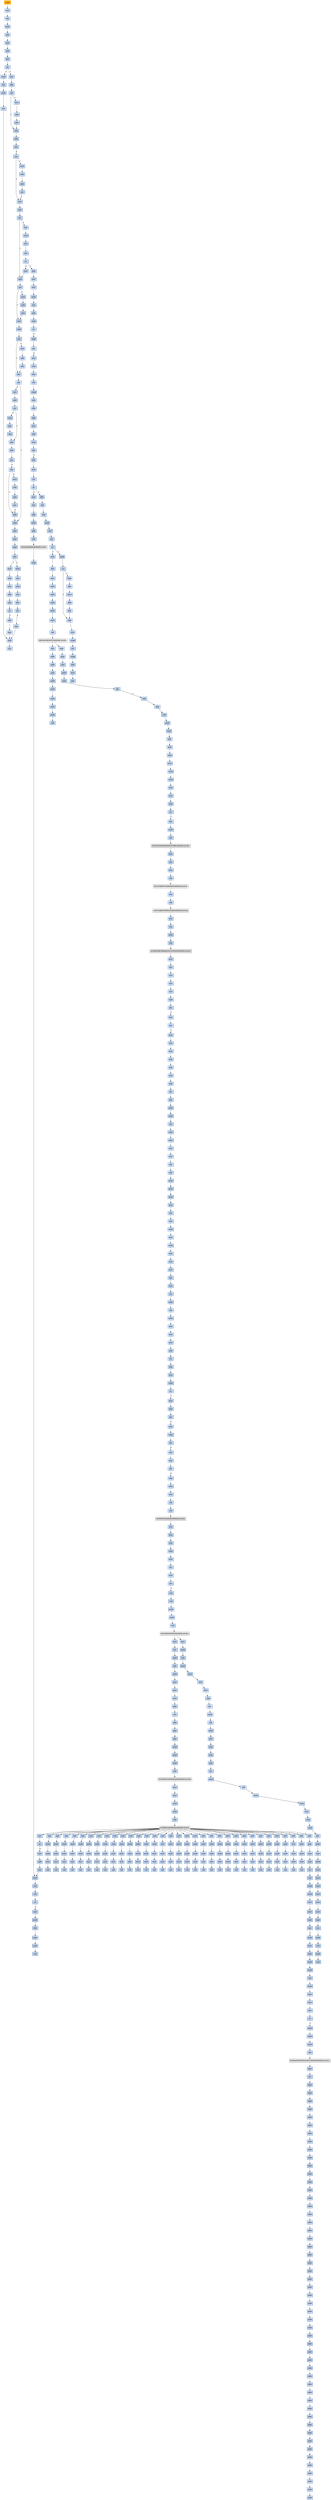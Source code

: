 strict digraph G {
	graph [bgcolor=transparent,
		name=G
	];
	node [color=lightsteelblue,
		fillcolor=lightsteelblue,
		shape=rectangle,
		style=filled
	];
	a0x00434910pusha_	[color=lightgrey,
		fillcolor=orange,
		label=pusha];
	a0x00434911movl_0x425000UINT32_esi	[label=movl];
	a0x00434910pusha_ -> a0x00434911movl_0x425000UINT32_esi	[color="#000000"];
	a0x00434916leal__147456esi__edi	[label=leal];
	a0x00434911movl_0x425000UINT32_esi -> a0x00434916leal__147456esi__edi	[color="#000000"];
	a0x0043491cpushl_edi	[label=pushl];
	a0x00434916leal__147456esi__edi -> a0x0043491cpushl_edi	[color="#000000"];
	a0x0043491djmp_0x0043492a	[label=jmp];
	a0x0043491cpushl_edi -> a0x0043491djmp_0x0043492a	[color="#000000"];
	a0x0043492amovl_esi__ebx	[label=movl];
	a0x0043491djmp_0x0043492a -> a0x0043492amovl_esi__ebx	[color="#000000"];
	a0x0043492csubl_0xfffffffcUINT8_esi	[label=subl];
	a0x0043492amovl_esi__ebx -> a0x0043492csubl_0xfffffffcUINT8_esi	[color="#000000"];
	a0x0043492fadcl_ebx_ebx	[label=adcl];
	a0x0043492csubl_0xfffffffcUINT8_esi -> a0x0043492fadcl_ebx_ebx	[color="#000000"];
	a0x00434931jb_0x00434920	[label=jb];
	a0x0043492fadcl_ebx_ebx -> a0x00434931jb_0x00434920	[color="#000000"];
	a0x00434920movb_esi__al	[label=movb];
	a0x00434931jb_0x00434920 -> a0x00434920movb_esi__al	[color="#000000",
		label=T];
	a0x00434933movl_0x1UINT32_eax	[label=movl];
	a0x00434931jb_0x00434920 -> a0x00434933movl_0x1UINT32_eax	[color="#000000",
		label=F];
	a0x00434922incl_esi	[label=incl];
	a0x00434920movb_esi__al -> a0x00434922incl_esi	[color="#000000"];
	a0x00434923movb_al_edi_	[label=movb];
	a0x00434922incl_esi -> a0x00434923movb_al_edi_	[color="#000000"];
	a0x00434925incl_edi	[label=incl];
	a0x00434923movb_al_edi_ -> a0x00434925incl_edi	[color="#000000"];
	a0x00434926addl_ebx_ebx	[label=addl];
	a0x00434925incl_edi -> a0x00434926addl_ebx_ebx	[color="#000000"];
	a0x00434928jne_0x00434931	[label=jne];
	a0x00434926addl_ebx_ebx -> a0x00434928jne_0x00434931	[color="#000000"];
	a0x00434938addl_ebx_ebx	[label=addl];
	a0x00434933movl_0x1UINT32_eax -> a0x00434938addl_ebx_ebx	[color="#000000"];
	a0x0043493ajne_0x00434943	[label=jne];
	a0x00434938addl_ebx_ebx -> a0x0043493ajne_0x00434943	[color="#000000"];
	a0x00434943adcl_eax_eax	[label=adcl];
	a0x0043493ajne_0x00434943 -> a0x00434943adcl_eax_eax	[color="#000000",
		label=T];
	a0x0043493cmovl_esi__ebx	[label=movl];
	a0x0043493ajne_0x00434943 -> a0x0043493cmovl_esi__ebx	[color="#000000",
		label=F];
	a0x00434945addl_ebx_ebx	[label=addl];
	a0x00434943adcl_eax_eax -> a0x00434945addl_ebx_ebx	[color="#000000"];
	a0x00434947jae_0x00434938	[label=jae];
	a0x00434945addl_ebx_ebx -> a0x00434947jae_0x00434938	[color="#000000"];
	a0x00434949jne_0x00434954	[label=jne];
	a0x00434947jae_0x00434938 -> a0x00434949jne_0x00434954	[color="#000000",
		label=F];
	a0x00434954xorl_ecx_ecx	[label=xorl];
	a0x00434949jne_0x00434954 -> a0x00434954xorl_ecx_ecx	[color="#000000",
		label=T];
	a0x0043494bmovl_esi__ebx	[label=movl];
	a0x00434949jne_0x00434954 -> a0x0043494bmovl_esi__ebx	[color="#000000",
		label=F];
	a0x00434956subl_0x3UINT8_eax	[label=subl];
	a0x00434954xorl_ecx_ecx -> a0x00434956subl_0x3UINT8_eax	[color="#000000"];
	a0x00434959jb_0x00434968	[label=jb];
	a0x00434956subl_0x3UINT8_eax -> a0x00434959jb_0x00434968	[color="#000000"];
	a0x0043495bshll_0x8UINT8_eax	[label=shll];
	a0x00434959jb_0x00434968 -> a0x0043495bshll_0x8UINT8_eax	[color="#000000",
		label=F];
	a0x00434968addl_ebx_ebx	[label=addl];
	a0x00434959jb_0x00434968 -> a0x00434968addl_ebx_ebx	[color="#000000",
		label=T];
	a0x0043495emovb_esi__al	[label=movb];
	a0x0043495bshll_0x8UINT8_eax -> a0x0043495emovb_esi__al	[color="#000000"];
	a0x00434960incl_esi	[label=incl];
	a0x0043495emovb_esi__al -> a0x00434960incl_esi	[color="#000000"];
	a0x00434961xorl_0xffffffffUINT8_eax	[label=xorl];
	a0x00434960incl_esi -> a0x00434961xorl_0xffffffffUINT8_eax	[color="#000000"];
	a0x00434964je_0x004349da	[label=je];
	a0x00434961xorl_0xffffffffUINT8_eax -> a0x00434964je_0x004349da	[color="#000000"];
	a0x00434966movl_eax_ebp	[label=movl];
	a0x00434964je_0x004349da -> a0x00434966movl_eax_ebp	[color="#000000",
		label=F];
	a0x004349dapopl_esi	[label=popl];
	a0x00434964je_0x004349da -> a0x004349dapopl_esi	[color="#000000",
		label=T];
	a0x00434966movl_eax_ebp -> a0x00434968addl_ebx_ebx	[color="#000000"];
	a0x0043496ajne_0x00434973	[label=jne];
	a0x00434968addl_ebx_ebx -> a0x0043496ajne_0x00434973	[color="#000000"];
	a0x00434973adcl_ecx_ecx	[label=adcl];
	a0x0043496ajne_0x00434973 -> a0x00434973adcl_ecx_ecx	[color="#000000",
		label=T];
	a0x0043496cmovl_esi__ebx	[label=movl];
	a0x0043496ajne_0x00434973 -> a0x0043496cmovl_esi__ebx	[color="#000000",
		label=F];
	a0x00434975addl_ebx_ebx	[label=addl];
	a0x00434973adcl_ecx_ecx -> a0x00434975addl_ebx_ebx	[color="#000000"];
	a0x00434977jne_0x00434980	[label=jne];
	a0x00434975addl_ebx_ebx -> a0x00434977jne_0x00434980	[color="#000000"];
	a0x00434980adcl_ecx_ecx	[label=adcl];
	a0x00434977jne_0x00434980 -> a0x00434980adcl_ecx_ecx	[color="#000000",
		label=T];
	a0x00434979movl_esi__ebx	[label=movl];
	a0x00434977jne_0x00434980 -> a0x00434979movl_esi__ebx	[color="#000000",
		label=F];
	a0x00434982jne_0x004349a4	[label=jne];
	a0x00434980adcl_ecx_ecx -> a0x00434982jne_0x004349a4	[color="#000000"];
	a0x004349a4cmpl_0xfffff300UINT32_ebp	[label=cmpl];
	a0x00434982jne_0x004349a4 -> a0x004349a4cmpl_0xfffff300UINT32_ebp	[color="#000000",
		label=T];
	a0x00434984incl_ecx	[label=incl];
	a0x00434982jne_0x004349a4 -> a0x00434984incl_ecx	[color="#000000",
		label=F];
	a0x004349aaadcl_0x1UINT8_ecx	[label=adcl];
	a0x004349a4cmpl_0xfffff300UINT32_ebp -> a0x004349aaadcl_0x1UINT8_ecx	[color="#000000"];
	a0x004349adleal_ediebp__edx	[label=leal];
	a0x004349aaadcl_0x1UINT8_ecx -> a0x004349adleal_ediebp__edx	[color="#000000"];
	a0x004349b0cmpl_0xfffffffcUINT8_ebp	[label=cmpl];
	a0x004349adleal_ediebp__edx -> a0x004349b0cmpl_0xfffffffcUINT8_ebp	[color="#000000"];
	a0x004349b3jbe_0x004349c4	[label=jbe];
	a0x004349b0cmpl_0xfffffffcUINT8_ebp -> a0x004349b3jbe_0x004349c4	[color="#000000"];
	a0x004349c4movl_edx__eax	[label=movl];
	a0x004349b3jbe_0x004349c4 -> a0x004349c4movl_edx__eax	[color="#000000",
		label=T];
	a0x004349b5movb_edx__al	[label=movb];
	a0x004349b3jbe_0x004349c4 -> a0x004349b5movb_edx__al	[color="#000000",
		label=F];
	a0x004349c6addl_0x4UINT8_edx	[label=addl];
	a0x004349c4movl_edx__eax -> a0x004349c6addl_0x4UINT8_edx	[color="#000000"];
	a0x004349c9movl_eax_edi_	[label=movl];
	a0x004349c6addl_0x4UINT8_edx -> a0x004349c9movl_eax_edi_	[color="#000000"];
	a0x004349cbaddl_0x4UINT8_edi	[label=addl];
	a0x004349c9movl_eax_edi_ -> a0x004349cbaddl_0x4UINT8_edi	[color="#000000"];
	a0x004349cesubl_0x4UINT8_ecx	[label=subl];
	a0x004349cbaddl_0x4UINT8_edi -> a0x004349cesubl_0x4UINT8_ecx	[color="#000000"];
	a0x004349d1ja_0x004349c4	[label=ja];
	a0x004349cesubl_0x4UINT8_ecx -> a0x004349d1ja_0x004349c4	[color="#000000"];
	a0x004349d3addl_ecx_edi	[label=addl];
	a0x004349d1ja_0x004349c4 -> a0x004349d3addl_ecx_edi	[color="#000000",
		label=F];
	a0x004349d5jmp_0x00434926	[label=jmp];
	a0x004349d3addl_ecx_edi -> a0x004349d5jmp_0x00434926	[color="#000000"];
	a0x004349d5jmp_0x00434926 -> a0x00434926addl_ebx_ebx	[color="#000000"];
	a0x0043496esubl_0xfffffffcUINT8_esi	[label=subl];
	a0x0043496cmovl_esi__ebx -> a0x0043496esubl_0xfffffffcUINT8_esi	[color="#000000"];
	a0x00434971adcl_ebx_ebx	[label=adcl];
	a0x0043496esubl_0xfffffffcUINT8_esi -> a0x00434971adcl_ebx_ebx	[color="#000000"];
	a0x00434971adcl_ebx_ebx -> a0x00434973adcl_ecx_ecx	[color="#000000"];
	a0x0043497bsubl_0xfffffffcUINT8_esi	[label=subl];
	a0x00434979movl_esi__ebx -> a0x0043497bsubl_0xfffffffcUINT8_esi	[color="#000000"];
	a0x0043497eadcl_ebx_ebx	[label=adcl];
	a0x0043497bsubl_0xfffffffcUINT8_esi -> a0x0043497eadcl_ebx_ebx	[color="#000000"];
	a0x0043497eadcl_ebx_ebx -> a0x00434980adcl_ecx_ecx	[color="#000000"];
	a0x00434985addl_ebx_ebx	[label=addl];
	a0x00434984incl_ecx -> a0x00434985addl_ebx_ebx	[color="#000000"];
	a0x00434987jne_0x00434990	[label=jne];
	a0x00434985addl_ebx_ebx -> a0x00434987jne_0x00434990	[color="#000000"];
	a0x00434990adcl_ecx_ecx	[label=adcl];
	a0x00434987jne_0x00434990 -> a0x00434990adcl_ecx_ecx	[color="#000000",
		label=T];
	a0x00434989movl_esi__ebx	[label=movl];
	a0x00434987jne_0x00434990 -> a0x00434989movl_esi__ebx	[color="#000000",
		label=F];
	a0x00434992addl_ebx_ebx	[label=addl];
	a0x00434990adcl_ecx_ecx -> a0x00434992addl_ebx_ebx	[color="#000000"];
	a0x00434994jae_0x00434985	[label=jae];
	a0x00434992addl_ebx_ebx -> a0x00434994jae_0x00434985	[color="#000000"];
	a0x00434996jne_0x004349a1	[label=jne];
	a0x00434994jae_0x00434985 -> a0x00434996jne_0x004349a1	[color="#000000",
		label=F];
	a0x004349a1addl_0x2UINT8_ecx	[label=addl];
	a0x00434996jne_0x004349a1 -> a0x004349a1addl_0x2UINT8_ecx	[color="#000000",
		label=T];
	a0x00434998movl_esi__ebx	[label=movl];
	a0x00434996jne_0x004349a1 -> a0x00434998movl_esi__ebx	[color="#000000",
		label=F];
	a0x004349a1addl_0x2UINT8_ecx -> a0x004349a4cmpl_0xfffff300UINT32_ebp	[color="#000000"];
	a0x0043493esubl_0xfffffffcUINT8_esi	[label=subl];
	a0x0043493cmovl_esi__ebx -> a0x0043493esubl_0xfffffffcUINT8_esi	[color="#000000"];
	a0x00434941adcl_ebx_ebx	[label=adcl];
	a0x0043493esubl_0xfffffffcUINT8_esi -> a0x00434941adcl_ebx_ebx	[color="#000000"];
	a0x00434941adcl_ebx_ebx -> a0x00434943adcl_eax_eax	[color="#000000"];
	a0x0043494dsubl_0xfffffffcUINT8_esi	[label=subl];
	a0x0043494bmovl_esi__ebx -> a0x0043494dsubl_0xfffffffcUINT8_esi	[color="#000000"];
	a0x00434950adcl_ebx_ebx	[label=adcl];
	a0x0043494dsubl_0xfffffffcUINT8_esi -> a0x00434950adcl_ebx_ebx	[color="#000000"];
	a0x00434952jae_0x00434938	[label=jae];
	a0x00434950adcl_ebx_ebx -> a0x00434952jae_0x00434938	[color="#000000"];
	a0x00434952jae_0x00434938 -> a0x00434954xorl_ecx_ecx	[color="#000000",
		label=F];
	a0x004349b7incl_edx	[label=incl];
	a0x004349b5movb_edx__al -> a0x004349b7incl_edx	[color="#000000"];
	a0x004349b8movb_al_edi_	[label=movb];
	a0x004349b7incl_edx -> a0x004349b8movb_al_edi_	[color="#000000"];
	a0x004349baincl_edi	[label=incl];
	a0x004349b8movb_al_edi_ -> a0x004349baincl_edi	[color="#000000"];
	a0x004349bbdecl_ecx	[label=decl];
	a0x004349baincl_edi -> a0x004349bbdecl_ecx	[color="#000000"];
	a0x004349bcjne_0x004349b5	[label=jne];
	a0x004349bbdecl_ecx -> a0x004349bcjne_0x004349b5	[color="#000000"];
	a0x004349bejmp_0x00434926	[label=jmp];
	a0x004349bcjne_0x004349b5 -> a0x004349bejmp_0x00434926	[color="#000000",
		label=F];
	a0x004349bejmp_0x00434926 -> a0x00434926addl_ebx_ebx	[color="#000000"];
	a0x0043499asubl_0xfffffffcUINT8_esi	[label=subl];
	a0x00434998movl_esi__ebx -> a0x0043499asubl_0xfffffffcUINT8_esi	[color="#000000"];
	a0x0043499dadcl_ebx_ebx	[label=adcl];
	a0x0043499asubl_0xfffffffcUINT8_esi -> a0x0043499dadcl_ebx_ebx	[color="#000000"];
	a0x0043499fjae_0x00434985	[label=jae];
	a0x0043499dadcl_ebx_ebx -> a0x0043499fjae_0x00434985	[color="#000000"];
	a0x0043499fjae_0x00434985 -> a0x004349a1addl_0x2UINT8_ecx	[color="#000000",
		label=F];
	a0x0043498bsubl_0xfffffffcUINT8_esi	[label=subl];
	a0x00434989movl_esi__ebx -> a0x0043498bsubl_0xfffffffcUINT8_esi	[color="#000000"];
	a0x0043498eadcl_ebx_ebx	[label=adcl];
	a0x0043498bsubl_0xfffffffcUINT8_esi -> a0x0043498eadcl_ebx_ebx	[color="#000000"];
	a0x0043498eadcl_ebx_ebx -> a0x00434990adcl_ecx_ecx	[color="#000000"];
	a0x004349dbmovl_esi_edi	[label=movl];
	a0x004349dapopl_esi -> a0x004349dbmovl_esi_edi	[color="#000000"];
	a0x004349ddmovl_0x7ecUINT32_ecx	[label=movl];
	a0x004349dbmovl_esi_edi -> a0x004349ddmovl_0x7ecUINT32_ecx	[color="#000000"];
	a0x004349e2movb_edi__al	[label=movb];
	a0x004349ddmovl_0x7ecUINT32_ecx -> a0x004349e2movb_edi__al	[color="#000000"];
	a0x004349e4incl_edi	[label=incl];
	a0x004349e2movb_edi__al -> a0x004349e4incl_edi	[color="#000000"];
	a0x004349e5subb_0xffffffe8UINT8_al	[label=subb];
	a0x004349e4incl_edi -> a0x004349e5subb_0xffffffe8UINT8_al	[color="#000000"];
	a0x004349e7cmpb_0x1UINT8_al	[label=cmpb];
	a0x004349e5subb_0xffffffe8UINT8_al -> a0x004349e7cmpb_0x1UINT8_al	[color="#000000"];
	a0x004349e9ja_0x004349e2	[label=ja];
	a0x004349e7cmpb_0x1UINT8_al -> a0x004349e9ja_0x004349e2	[color="#000000"];
	a0x004349ebcmpb_0x9UINT8_edi_	[label=cmpb];
	a0x004349e9ja_0x004349e2 -> a0x004349ebcmpb_0x9UINT8_edi_	[color="#000000",
		label=F];
	a0x004349eejne_0x004349e2	[label=jne];
	a0x004349ebcmpb_0x9UINT8_edi_ -> a0x004349eejne_0x004349e2	[color="#000000"];
	a0x004349f0movl_edi__eax	[label=movl];
	a0x004349eejne_0x004349e2 -> a0x004349f0movl_edi__eax	[color="#000000",
		label=F];
	a0x004349f2movb_0x4edi__bl	[label=movb];
	a0x004349f0movl_edi__eax -> a0x004349f2movb_0x4edi__bl	[color="#000000"];
	a0x004349f5shrw_0x8UINT8_ax	[label=shrw];
	a0x004349f2movb_0x4edi__bl -> a0x004349f5shrw_0x8UINT8_ax	[color="#000000"];
	a0x004349f9roll_0x10UINT8_eax	[label=roll];
	a0x004349f5shrw_0x8UINT8_ax -> a0x004349f9roll_0x10UINT8_eax	[color="#000000"];
	a0x004349fcxchgb_al_ah	[label=xchgb];
	a0x004349f9roll_0x10UINT8_eax -> a0x004349fcxchgb_al_ah	[color="#000000"];
	a0x004349fesubl_edi_eax	[label=subl];
	a0x004349fcxchgb_al_ah -> a0x004349fesubl_edi_eax	[color="#000000"];
	a0x00434a00subb_0xffffffe8UINT8_bl	[label=subb];
	a0x004349fesubl_edi_eax -> a0x00434a00subb_0xffffffe8UINT8_bl	[color="#000000"];
	a0x00434a03addl_esi_eax	[label=addl];
	a0x00434a00subb_0xffffffe8UINT8_bl -> a0x00434a03addl_esi_eax	[color="#000000"];
	a0x00434a05movl_eax_edi_	[label=movl];
	a0x00434a03addl_esi_eax -> a0x00434a05movl_eax_edi_	[color="#000000"];
	a0x00434a07addl_0x5UINT8_edi	[label=addl];
	a0x00434a05movl_eax_edi_ -> a0x00434a07addl_0x5UINT8_edi	[color="#000000"];
	a0x00434a0amovb_bl_al	[label=movb];
	a0x00434a07addl_0x5UINT8_edi -> a0x00434a0amovb_bl_al	[color="#000000"];
	a0x00434a0cloop_0x004349e7	[label=loop];
	a0x00434a0amovb_bl_al -> a0x00434a0cloop_0x004349e7	[color="#000000"];
	a0x00434a0eleal_0x31000esi__edi	[label=leal];
	a0x00434a0cloop_0x004349e7 -> a0x00434a0eleal_0x31000esi__edi	[color="#000000",
		label=F];
	a0x00434a14movl_edi__eax	[label=movl];
	a0x00434a0eleal_0x31000esi__edi -> a0x00434a14movl_edi__eax	[color="#000000"];
	a0x00434a16orl_eax_eax	[label=orl];
	a0x00434a14movl_edi__eax -> a0x00434a16orl_eax_eax	[color="#000000"];
	a0x00434a18je_0x00434a56	[label=je];
	a0x00434a16orl_eax_eax -> a0x00434a18je_0x00434a56	[color="#000000"];
	a0x00434a1amovl_0x4edi__ebx	[label=movl];
	a0x00434a18je_0x00434a56 -> a0x00434a1amovl_0x4edi__ebx	[color="#000000",
		label=F];
	a0x00434a56addl_0x4UINT8_edi	[label=addl];
	a0x00434a18je_0x00434a56 -> a0x00434a56addl_0x4UINT8_edi	[color="#000000",
		label=T];
	a0x00434a1dleal_0x34a58eaxesi__eax	[label=leal];
	a0x00434a1amovl_0x4edi__ebx -> a0x00434a1dleal_0x34a58eaxesi__eax	[color="#000000"];
	a0x00434a24addl_esi_ebx	[label=addl];
	a0x00434a1dleal_0x34a58eaxesi__eax -> a0x00434a24addl_esi_ebx	[color="#000000"];
	a0x00434a26pushl_eax	[label=pushl];
	a0x00434a24addl_esi_ebx -> a0x00434a26pushl_eax	[color="#000000"];
	a0x00434a27addl_0x8UINT8_edi	[label=addl];
	a0x00434a26pushl_eax -> a0x00434a27addl_0x8UINT8_edi	[color="#000000"];
	a0x00434a2acall_0x34afcesi_	[label=call];
	a0x00434a27addl_0x8UINT8_edi -> a0x00434a2acall_0x34afcesi_	[color="#000000"];
	LOADLIBRARYA_KERNEL32_DLL	[color=lightgrey,
		fillcolor=lightgrey,
		label="LOADLIBRARYA-KERNEL32-DLL"];
	a0x00434a2acall_0x34afcesi_ -> LOADLIBRARYA_KERNEL32_DLL	[color="#000000"];
	a0x00434a30xchgl_eax_ebp	[label=xchgl];
	LOADLIBRARYA_KERNEL32_DLL -> a0x00434a30xchgl_eax_ebp	[color="#000000"];
	a0x00434a31movb_edi__al	[label=movb];
	a0x00434a30xchgl_eax_ebp -> a0x00434a31movb_edi__al	[color="#000000"];
	a0x00434a33incl_edi	[label=incl];
	a0x00434a31movb_edi__al -> a0x00434a33incl_edi	[color="#000000"];
	a0x00434a34orb_al_al	[label=orb];
	a0x00434a33incl_edi -> a0x00434a34orb_al_al	[color="#000000"];
	a0x00434a36je_0x00434a14	[label=je];
	a0x00434a34orb_al_al -> a0x00434a36je_0x00434a14	[color="#000000"];
	a0x00434a38movl_edi_ecx	[label=movl];
	a0x00434a36je_0x00434a14 -> a0x00434a38movl_edi_ecx	[color="#000000",
		label=F];
	a0x00434a3apushl_edi	[label=pushl];
	a0x00434a38movl_edi_ecx -> a0x00434a3apushl_edi	[color="#000000"];
	a0x00434a3bdecl_eax	[label=decl];
	a0x00434a3apushl_edi -> a0x00434a3bdecl_eax	[color="#000000"];
	a0x00434a3crepnz_scasb_es_edi__al	[label=repnz];
	a0x00434a3bdecl_eax -> a0x00434a3crepnz_scasb_es_edi__al	[color="#000000"];
	a0x00434a3epushl_ebp	[label=pushl];
	a0x00434a3crepnz_scasb_es_edi__al -> a0x00434a3epushl_ebp	[color="#000000"];
	a0x00434a3fcall_0x34b04esi_	[label=call];
	a0x00434a3epushl_ebp -> a0x00434a3fcall_0x34b04esi_	[color="#000000"];
	GETPROCADDRESS_KERNEL32_DLL	[color=lightgrey,
		fillcolor=lightgrey,
		label="GETPROCADDRESS-KERNEL32-DLL"];
	a0x00434a45orl_eax_eax	[label=orl];
	GETPROCADDRESS_KERNEL32_DLL -> a0x00434a45orl_eax_eax	[color="#000000"];
	a0x0040ae0bxorl_0x4250d0_eax	[label=xorl];
	GETPROCADDRESS_KERNEL32_DLL -> a0x0040ae0bxorl_0x4250d0_eax	[color="#000000"];
	a0x0040ae1exorl_0x4250d0_eax	[label=xorl];
	GETPROCADDRESS_KERNEL32_DLL -> a0x0040ae1exorl_0x4250d0_eax	[color="#000000"];
	a0x0040ae31xorl_0x4250d0_eax	[label=xorl];
	GETPROCADDRESS_KERNEL32_DLL -> a0x0040ae31xorl_0x4250d0_eax	[color="#000000"];
	a0x0040ae44xorl_0x4250d0_eax	[label=xorl];
	GETPROCADDRESS_KERNEL32_DLL -> a0x0040ae44xorl_0x4250d0_eax	[color="#000000"];
	a0x0040ae57xorl_0x4250d0_eax	[label=xorl];
	GETPROCADDRESS_KERNEL32_DLL -> a0x0040ae57xorl_0x4250d0_eax	[color="#000000"];
	a0x0040ae6axorl_0x4250d0_eax	[label=xorl];
	GETPROCADDRESS_KERNEL32_DLL -> a0x0040ae6axorl_0x4250d0_eax	[color="#000000"];
	a0x0040ae7dxorl_0x4250d0_eax	[label=xorl];
	GETPROCADDRESS_KERNEL32_DLL -> a0x0040ae7dxorl_0x4250d0_eax	[color="#000000"];
	a0x0040ae90xorl_0x4250d0_eax	[label=xorl];
	GETPROCADDRESS_KERNEL32_DLL -> a0x0040ae90xorl_0x4250d0_eax	[color="#000000"];
	a0x0040aea3xorl_0x4250d0_eax	[label=xorl];
	GETPROCADDRESS_KERNEL32_DLL -> a0x0040aea3xorl_0x4250d0_eax	[color="#000000"];
	a0x0040aeb6xorl_0x4250d0_eax	[label=xorl];
	GETPROCADDRESS_KERNEL32_DLL -> a0x0040aeb6xorl_0x4250d0_eax	[color="#000000"];
	a0x0040aec9xorl_0x4250d0_eax	[label=xorl];
	GETPROCADDRESS_KERNEL32_DLL -> a0x0040aec9xorl_0x4250d0_eax	[color="#000000"];
	a0x0040aedcxorl_0x4250d0_eax	[label=xorl];
	GETPROCADDRESS_KERNEL32_DLL -> a0x0040aedcxorl_0x4250d0_eax	[color="#000000"];
	a0x0040aeefxorl_0x4250d0_eax	[label=xorl];
	GETPROCADDRESS_KERNEL32_DLL -> a0x0040aeefxorl_0x4250d0_eax	[color="#000000"];
	a0x0040af02xorl_0x4250d0_eax	[label=xorl];
	GETPROCADDRESS_KERNEL32_DLL -> a0x0040af02xorl_0x4250d0_eax	[color="#000000"];
	a0x0040af15xorl_0x4250d0_eax	[label=xorl];
	GETPROCADDRESS_KERNEL32_DLL -> a0x0040af15xorl_0x4250d0_eax	[color="#000000"];
	a0x0040af28xorl_0x4250d0_eax	[label=xorl];
	GETPROCADDRESS_KERNEL32_DLL -> a0x0040af28xorl_0x4250d0_eax	[color="#000000"];
	a0x0040af3bxorl_0x4250d0_eax	[label=xorl];
	GETPROCADDRESS_KERNEL32_DLL -> a0x0040af3bxorl_0x4250d0_eax	[color="#000000"];
	a0x0040af4exorl_0x4250d0_eax	[label=xorl];
	GETPROCADDRESS_KERNEL32_DLL -> a0x0040af4exorl_0x4250d0_eax	[color="#000000"];
	a0x0040af61xorl_0x4250d0_eax	[label=xorl];
	GETPROCADDRESS_KERNEL32_DLL -> a0x0040af61xorl_0x4250d0_eax	[color="#000000"];
	a0x0040af74xorl_0x4250d0_eax	[label=xorl];
	GETPROCADDRESS_KERNEL32_DLL -> a0x0040af74xorl_0x4250d0_eax	[color="#000000"];
	a0x0040af87xorl_0x4250d0_eax	[label=xorl];
	GETPROCADDRESS_KERNEL32_DLL -> a0x0040af87xorl_0x4250d0_eax	[color="#000000"];
	a0x0040af9axorl_0x4250d0_eax	[label=xorl];
	GETPROCADDRESS_KERNEL32_DLL -> a0x0040af9axorl_0x4250d0_eax	[color="#000000"];
	a0x0040afadxorl_0x4250d0_eax	[label=xorl];
	GETPROCADDRESS_KERNEL32_DLL -> a0x0040afadxorl_0x4250d0_eax	[color="#000000"];
	a0x0040afc0xorl_0x4250d0_eax	[label=xorl];
	GETPROCADDRESS_KERNEL32_DLL -> a0x0040afc0xorl_0x4250d0_eax	[color="#000000"];
	a0x0040afd3xorl_0x4250d0_eax	[label=xorl];
	GETPROCADDRESS_KERNEL32_DLL -> a0x0040afd3xorl_0x4250d0_eax	[color="#000000"];
	a0x0040afe6xorl_0x4250d0_eax	[label=xorl];
	GETPROCADDRESS_KERNEL32_DLL -> a0x0040afe6xorl_0x4250d0_eax	[color="#000000"];
	a0x0040aff9xorl_0x4250d0_eax	[label=xorl];
	GETPROCADDRESS_KERNEL32_DLL -> a0x0040aff9xorl_0x4250d0_eax	[color="#000000"];
	a0x0040b00cxorl_0x4250d0_eax	[label=xorl];
	GETPROCADDRESS_KERNEL32_DLL -> a0x0040b00cxorl_0x4250d0_eax	[color="#000000"];
	a0x0040b01fxorl_0x4250d0_eax	[label=xorl];
	GETPROCADDRESS_KERNEL32_DLL -> a0x0040b01fxorl_0x4250d0_eax	[color="#000000"];
	a0x0040b032xorl_0x4250d0_eax	[label=xorl];
	GETPROCADDRESS_KERNEL32_DLL -> a0x0040b032xorl_0x4250d0_eax	[color="#000000"];
	a0x0040b045xorl_0x4250d0_eax	[label=xorl];
	GETPROCADDRESS_KERNEL32_DLL -> a0x0040b045xorl_0x4250d0_eax	[color="#000000"];
	a0x0040b058xorl_0x4250d0_eax	[label=xorl];
	GETPROCADDRESS_KERNEL32_DLL -> a0x0040b058xorl_0x4250d0_eax	[color="#000000"];
	a0x0040b06bxorl_0x4250d0_eax	[label=xorl];
	GETPROCADDRESS_KERNEL32_DLL -> a0x0040b06bxorl_0x4250d0_eax	[color="#000000"];
	a0x00434a47je_0x00434a50	[label=je];
	a0x00434a45orl_eax_eax -> a0x00434a47je_0x00434a50	[color="#000000"];
	a0x00434a49movl_eax_ebx_	[label=movl];
	a0x00434a47je_0x00434a50 -> a0x00434a49movl_eax_ebx_	[color="#000000",
		label=F];
	a0x00434a4baddl_0x4UINT8_ebx	[label=addl];
	a0x00434a49movl_eax_ebx_ -> a0x00434a4baddl_0x4UINT8_ebx	[color="#000000"];
	a0x00434a4ejmp_0x00434a31	[label=jmp];
	a0x00434a4baddl_0x4UINT8_ebx -> a0x00434a4ejmp_0x00434a31	[color="#000000"];
	a0x00434a4ejmp_0x00434a31 -> a0x00434a31movb_edi__al	[color="#000000"];
	a0x00434a59leal__4esi__ebx	[label=leal];
	a0x00434a56addl_0x4UINT8_edi -> a0x00434a59leal__4esi__ebx	[color="#000000"];
	a0x00434a5cxorl_eax_eax	[label=xorl];
	a0x00434a59leal__4esi__ebx -> a0x00434a5cxorl_eax_eax	[color="#000000"];
	a0x00434a5emovb_edi__al	[label=movb];
	a0x00434a5cxorl_eax_eax -> a0x00434a5emovb_edi__al	[color="#000000"];
	a0x00434a60incl_edi	[label=incl];
	a0x00434a5emovb_edi__al -> a0x00434a60incl_edi	[color="#000000"];
	a0x00434a61orl_eax_eax	[label=orl];
	a0x00434a60incl_edi -> a0x00434a61orl_eax_eax	[color="#000000"];
	a0x00434a63je_0x00434a87	[label=je];
	a0x00434a61orl_eax_eax -> a0x00434a63je_0x00434a87	[color="#000000"];
	a0x00434a65cmpb_0xffffffefUINT8_al	[label=cmpb];
	a0x00434a63je_0x00434a87 -> a0x00434a65cmpb_0xffffffefUINT8_al	[color="#000000",
		label=F];
	a0x00434a87movl_0x34b08esi__ebp	[label=movl];
	a0x00434a63je_0x00434a87 -> a0x00434a87movl_0x34b08esi__ebp	[color="#000000",
		label=T];
	a0x00434a67ja_0x00434a7a	[label=ja];
	a0x00434a65cmpb_0xffffffefUINT8_al -> a0x00434a67ja_0x00434a7a	[color="#000000"];
	a0x00434a69addl_eax_ebx	[label=addl];
	a0x00434a67ja_0x00434a7a -> a0x00434a69addl_eax_ebx	[color="#000000",
		label=F];
	a0x00434a7aandb_0xfUINT8_al	[label=andb];
	a0x00434a67ja_0x00434a7a -> a0x00434a7aandb_0xfUINT8_al	[color="#000000",
		label=T];
	a0x00434a6bmovl_ebx__eax	[label=movl];
	a0x00434a69addl_eax_ebx -> a0x00434a6bmovl_ebx__eax	[color="#000000"];
	a0x00434a6dxchgb_al_ah	[label=xchgb];
	a0x00434a6bmovl_ebx__eax -> a0x00434a6dxchgb_al_ah	[color="#000000"];
	a0x00434a6froll_0x10UINT8_eax	[label=roll];
	a0x00434a6dxchgb_al_ah -> a0x00434a6froll_0x10UINT8_eax	[color="#000000"];
	a0x00434a72xchgb_al_ah	[label=xchgb];
	a0x00434a6froll_0x10UINT8_eax -> a0x00434a72xchgb_al_ah	[color="#000000"];
	a0x00434a74addl_esi_eax	[label=addl];
	a0x00434a72xchgb_al_ah -> a0x00434a74addl_esi_eax	[color="#000000"];
	a0x00434a76movl_eax_ebx_	[label=movl];
	a0x00434a74addl_esi_eax -> a0x00434a76movl_eax_ebx_	[color="#000000"];
	a0x00434a78jmp_0x00434a5c	[label=jmp];
	a0x00434a76movl_eax_ebx_ -> a0x00434a78jmp_0x00434a5c	[color="#000000"];
	a0x00434a7cshll_0x10UINT8_eax	[label=shll];
	a0x00434a7aandb_0xfUINT8_al -> a0x00434a7cshll_0x10UINT8_eax	[color="#000000"];
	a0x00434a7fmovw_edi__ax	[label=movw];
	a0x00434a7cshll_0x10UINT8_eax -> a0x00434a7fmovw_edi__ax	[color="#000000"];
	a0x00434a82addl_0x2UINT8_edi	[label=addl];
	a0x00434a7fmovw_edi__ax -> a0x00434a82addl_0x2UINT8_edi	[color="#000000"];
	a0x00434a85jmp_0x00434a69	[label=jmp];
	a0x00434a82addl_0x2UINT8_edi -> a0x00434a85jmp_0x00434a69	[color="#000000"];
	a0x00434a85jmp_0x00434a69 -> a0x00434a69addl_eax_ebx	[color="#000000"];
	a0x00434a8dleal__4096esi__edi	[label=leal];
	a0x00434a87movl_0x34b08esi__ebp -> a0x00434a8dleal__4096esi__edi	[color="#000000"];
	a0x00434a93movl_0x1000UINT32_ebx	[label=movl];
	a0x00434a8dleal__4096esi__edi -> a0x00434a93movl_0x1000UINT32_ebx	[color="#000000"];
	a0x00434a98pushl_eax	[label=pushl];
	a0x00434a93movl_0x1000UINT32_ebx -> a0x00434a98pushl_eax	[color="#000000"];
	a0x00434a99pushl_esp	[label=pushl];
	a0x00434a98pushl_eax -> a0x00434a99pushl_esp	[color="#000000"];
	a0x00434a9apushl_0x4UINT8	[label=pushl];
	a0x00434a99pushl_esp -> a0x00434a9apushl_0x4UINT8	[color="#000000"];
	a0x00434a9cpushl_ebx	[label=pushl];
	a0x00434a9apushl_0x4UINT8 -> a0x00434a9cpushl_ebx	[color="#000000"];
	a0x00434a9dpushl_edi	[label=pushl];
	a0x00434a9cpushl_ebx -> a0x00434a9dpushl_edi	[color="#000000"];
	a0x00434a9ecall_ebp	[label=call];
	a0x00434a9dpushl_edi -> a0x00434a9ecall_ebp	[color="#000000"];
	VIRTUALPROTECT_KERNEL32_DLL	[color=lightgrey,
		fillcolor=lightgrey,
		label="VIRTUALPROTECT-KERNEL32-DLL"];
	a0x00434a9ecall_ebp -> VIRTUALPROTECT_KERNEL32_DLL	[color="#000000"];
	a0x00434aa0leal_0x21fedi__eax	[label=leal];
	VIRTUALPROTECT_KERNEL32_DLL -> a0x00434aa0leal_0x21fedi__eax	[color="#000000"];
	a0x00434ab5popl_eax	[label=popl];
	VIRTUALPROTECT_KERNEL32_DLL -> a0x00434ab5popl_eax	[color="#000000"];
	a0x00434aa6andb_0x7fUINT8_eax_	[label=andb];
	a0x00434aa0leal_0x21fedi__eax -> a0x00434aa6andb_0x7fUINT8_eax_	[color="#000000"];
	a0x00434aa9andb_0x7fUINT8_0x28eax_	[label=andb];
	a0x00434aa6andb_0x7fUINT8_eax_ -> a0x00434aa9andb_0x7fUINT8_0x28eax_	[color="#000000"];
	a0x00434aadpopl_eax	[label=popl];
	a0x00434aa9andb_0x7fUINT8_0x28eax_ -> a0x00434aadpopl_eax	[color="#000000"];
	a0x00434aaepushl_eax	[label=pushl];
	a0x00434aadpopl_eax -> a0x00434aaepushl_eax	[color="#000000"];
	a0x00434aafpushl_esp	[label=pushl];
	a0x00434aaepushl_eax -> a0x00434aafpushl_esp	[color="#000000"];
	a0x00434ab0pushl_eax	[label=pushl];
	a0x00434aafpushl_esp -> a0x00434ab0pushl_eax	[color="#000000"];
	a0x00434ab1pushl_ebx	[label=pushl];
	a0x00434ab0pushl_eax -> a0x00434ab1pushl_ebx	[color="#000000"];
	a0x00434ab2pushl_edi	[label=pushl];
	a0x00434ab1pushl_ebx -> a0x00434ab2pushl_edi	[color="#000000"];
	a0x00434ab3call_ebp	[label=call];
	a0x00434ab2pushl_edi -> a0x00434ab3call_ebp	[color="#000000"];
	a0x00434ab6popa_	[label=popa];
	a0x00434ab5popl_eax -> a0x00434ab6popa_	[color="#000000"];
	a0x00434ab7leal__128esp__eax	[label=leal];
	a0x00434ab6popa_ -> a0x00434ab7leal__128esp__eax	[color="#000000"];
	a0x00434abbpushl_0x0UINT8	[label=pushl];
	a0x00434ab7leal__128esp__eax -> a0x00434abbpushl_0x0UINT8	[color="#000000"];
	a0x00434abdcmpl_eax_esp	[label=cmpl];
	a0x00434abbpushl_0x0UINT8 -> a0x00434abdcmpl_eax_esp	[color="#000000"];
	a0x00434abfjne_0x00434abb	[label=jne];
	a0x00434abdcmpl_eax_esp -> a0x00434abfjne_0x00434abb	[color="#000000"];
	a0x00434ac1subl_0xffffff80UINT8_esp	[label=subl];
	a0x00434abfjne_0x00434abb -> a0x00434ac1subl_0xffffff80UINT8_esp	[color="#000000",
		label=F];
	a0x00434ac4jmp_0x00404de2	[label=jmp];
	a0x00434ac1subl_0xffffff80UINT8_esp -> a0x00434ac4jmp_0x00404de2	[color="#000000"];
	a0x00404de2call_0x40c0a3	[label=call];
	a0x00434ac4jmp_0x00404de2 -> a0x00404de2call_0x40c0a3	[color="#000000"];
	a0x0040c0a3pushl_ebp	[label=pushl];
	a0x00404de2call_0x40c0a3 -> a0x0040c0a3pushl_ebp	[color="#000000"];
	a0x0040c0a4movl_esp_ebp	[label=movl];
	a0x0040c0a3pushl_ebp -> a0x0040c0a4movl_esp_ebp	[color="#000000"];
	a0x0040c0a6subl_0x14UINT8_esp	[label=subl];
	a0x0040c0a4movl_esp_ebp -> a0x0040c0a6subl_0x14UINT8_esp	[color="#000000"];
	a0x0040c0a9andl_0x0UINT8__12ebp_	[label=andl];
	a0x0040c0a6subl_0x14UINT8_esp -> a0x0040c0a9andl_0x0UINT8__12ebp_	[color="#000000"];
	a0x0040c0adandl_0x0UINT8__8ebp_	[label=andl];
	a0x0040c0a9andl_0x0UINT8__12ebp_ -> a0x0040c0adandl_0x0UINT8__8ebp_	[color="#000000"];
	a0x0040c0b1movl_0x4250d0_eax	[label=movl];
	a0x0040c0adandl_0x0UINT8__8ebp_ -> a0x0040c0b1movl_0x4250d0_eax	[color="#000000"];
	a0x0040c0b6pushl_esi	[label=pushl];
	a0x0040c0b1movl_0x4250d0_eax -> a0x0040c0b6pushl_esi	[color="#000000"];
	a0x0040c0b7pushl_edi	[label=pushl];
	a0x0040c0b6pushl_esi -> a0x0040c0b7pushl_edi	[color="#000000"];
	a0x0040c0b8movl_0xbb40e64eUINT32_edi	[label=movl];
	a0x0040c0b7pushl_edi -> a0x0040c0b8movl_0xbb40e64eUINT32_edi	[color="#000000"];
	a0x0040c0bdmovl_0xffff0000UINT32_esi	[label=movl];
	a0x0040c0b8movl_0xbb40e64eUINT32_edi -> a0x0040c0bdmovl_0xffff0000UINT32_esi	[color="#000000"];
	a0x0040c0c2cmpl_edi_eax	[label=cmpl];
	a0x0040c0bdmovl_0xffff0000UINT32_esi -> a0x0040c0c2cmpl_edi_eax	[color="#000000"];
	a0x0040c0c4je_0x40c0d3	[label=je];
	a0x0040c0c2cmpl_edi_eax -> a0x0040c0c4je_0x40c0d3	[color="#000000"];
	a0x0040c0d3leal__12ebp__eax	[label=leal];
	a0x0040c0c4je_0x40c0d3 -> a0x0040c0d3leal__12ebp__eax	[color="#000000",
		label=T];
	a0x0040c0d6pushl_eax	[label=pushl];
	a0x0040c0d3leal__12ebp__eax -> a0x0040c0d6pushl_eax	[color="#000000"];
	a0x0040c0d7call_0x418160	[label=call];
	a0x0040c0d6pushl_eax -> a0x0040c0d7call_0x418160	[color="#000000"];
	GETSYSTEMTIMEASFILETIME_KERNEL32_DLL	[color=lightgrey,
		fillcolor=lightgrey,
		label="GETSYSTEMTIMEASFILETIME-KERNEL32-DLL"];
	a0x0040c0d7call_0x418160 -> GETSYSTEMTIMEASFILETIME_KERNEL32_DLL	[color="#000000"];
	a0x0040c0ddmovl__8ebp__eax	[label=movl];
	GETSYSTEMTIMEASFILETIME_KERNEL32_DLL -> a0x0040c0ddmovl__8ebp__eax	[color="#000000"];
	a0x0040c0e0xorl__12ebp__eax	[label=xorl];
	a0x0040c0ddmovl__8ebp__eax -> a0x0040c0e0xorl__12ebp__eax	[color="#000000"];
	a0x0040c0e3movl_eax__4ebp_	[label=movl];
	a0x0040c0e0xorl__12ebp__eax -> a0x0040c0e3movl_eax__4ebp_	[color="#000000"];
	a0x0040c0e6call_0x418100	[label=call];
	a0x0040c0e3movl_eax__4ebp_ -> a0x0040c0e6call_0x418100	[color="#000000"];
	GETCURRENTTHREADID_KERNEL32_DLL	[color=lightgrey,
		fillcolor=lightgrey,
		label="GETCURRENTTHREADID-KERNEL32-DLL"];
	a0x0040c0e6call_0x418100 -> GETCURRENTTHREADID_KERNEL32_DLL	[color="#000000"];
	a0x0040c0ecxorl_eax__4ebp_	[label=xorl];
	GETCURRENTTHREADID_KERNEL32_DLL -> a0x0040c0ecxorl_eax__4ebp_	[color="#000000"];
	a0x0040c0efcall_0x41815c	[label=call];
	a0x0040c0ecxorl_eax__4ebp_ -> a0x0040c0efcall_0x41815c	[color="#000000"];
	GETCURRENTPROCESSID_KERNEL32_DLL	[color=lightgrey,
		fillcolor=lightgrey,
		label="GETCURRENTPROCESSID-KERNEL32-DLL"];
	a0x0040c0efcall_0x41815c -> GETCURRENTPROCESSID_KERNEL32_DLL	[color="#000000"];
	a0x0040c0f5xorl_eax__4ebp_	[label=xorl];
	GETCURRENTPROCESSID_KERNEL32_DLL -> a0x0040c0f5xorl_eax__4ebp_	[color="#000000"];
	a0x0040c0f8leal__20ebp__eax	[label=leal];
	a0x0040c0f5xorl_eax__4ebp_ -> a0x0040c0f8leal__20ebp__eax	[color="#000000"];
	a0x0040c0fbpushl_eax	[label=pushl];
	a0x0040c0f8leal__20ebp__eax -> a0x0040c0fbpushl_eax	[color="#000000"];
	a0x0040c0fccall_0x418158	[label=call];
	a0x0040c0fbpushl_eax -> a0x0040c0fccall_0x418158	[color="#000000"];
	QUERYPERFORMANCECOUNTER_KERNEL32_DLL	[color=lightgrey,
		fillcolor=lightgrey,
		label="QUERYPERFORMANCECOUNTER-KERNEL32-DLL"];
	a0x0040c0fccall_0x418158 -> QUERYPERFORMANCECOUNTER_KERNEL32_DLL	[color="#000000"];
	a0x0040c102movl__16ebp__ecx	[label=movl];
	QUERYPERFORMANCECOUNTER_KERNEL32_DLL -> a0x0040c102movl__16ebp__ecx	[color="#000000"];
	a0x0040c105leal__4ebp__eax	[label=leal];
	a0x0040c102movl__16ebp__ecx -> a0x0040c105leal__4ebp__eax	[color="#000000"];
	a0x0040c108xorl__20ebp__ecx	[label=xorl];
	a0x0040c105leal__4ebp__eax -> a0x0040c108xorl__20ebp__ecx	[color="#000000"];
	a0x0040c10bxorl__4ebp__ecx	[label=xorl];
	a0x0040c108xorl__20ebp__ecx -> a0x0040c10bxorl__4ebp__ecx	[color="#000000"];
	a0x0040c10exorl_eax_ecx	[label=xorl];
	a0x0040c10bxorl__4ebp__ecx -> a0x0040c10exorl_eax_ecx	[color="#000000"];
	a0x0040c110cmpl_edi_ecx	[label=cmpl];
	a0x0040c10exorl_eax_ecx -> a0x0040c110cmpl_edi_ecx	[color="#000000"];
	a0x0040c112jne_0x40c11b	[label=jne];
	a0x0040c110cmpl_edi_ecx -> a0x0040c112jne_0x40c11b	[color="#000000"];
	a0x0040c11btestl_ecx_esi	[label=testl];
	a0x0040c112jne_0x40c11b -> a0x0040c11btestl_ecx_esi	[color="#000000",
		label=T];
	a0x0040c11djne_0x40c12b	[label=jne];
	a0x0040c11btestl_ecx_esi -> a0x0040c11djne_0x40c12b	[color="#000000"];
	a0x0040c12bmovl_ecx_0x4250d0	[label=movl];
	a0x0040c11djne_0x40c12b -> a0x0040c12bmovl_ecx_0x4250d0	[color="#000000",
		label=T];
	a0x0040c131notl_ecx	[label=notl];
	a0x0040c12bmovl_ecx_0x4250d0 -> a0x0040c131notl_ecx	[color="#000000"];
	a0x0040c133movl_ecx_0x4250d4	[label=movl];
	a0x0040c131notl_ecx -> a0x0040c133movl_ecx_0x4250d4	[color="#000000"];
	a0x0040c139popl_edi	[label=popl];
	a0x0040c133movl_ecx_0x4250d4 -> a0x0040c139popl_edi	[color="#000000"];
	a0x0040c13apopl_esi	[label=popl];
	a0x0040c139popl_edi -> a0x0040c13apopl_esi	[color="#000000"];
	a0x0040c13bmovl_ebp_esp	[label=movl];
	a0x0040c13apopl_esi -> a0x0040c13bmovl_ebp_esp	[color="#000000"];
	a0x0040c13dpopl_ebp	[label=popl];
	a0x0040c13bmovl_ebp_esp -> a0x0040c13dpopl_ebp	[color="#000000"];
	a0x0040c13eret	[label=ret];
	a0x0040c13dpopl_ebp -> a0x0040c13eret	[color="#000000"];
	a0x00404de7jmp_0x404c67	[label=jmp];
	a0x0040c13eret -> a0x00404de7jmp_0x404c67	[color="#000000"];
	a0x00404c67pushl_0x14UINT8	[label=pushl];
	a0x00404de7jmp_0x404c67 -> a0x00404c67pushl_0x14UINT8	[color="#000000"];
	a0x00404c69pushl_0x423868UINT32	[label=pushl];
	a0x00404c67pushl_0x14UINT8 -> a0x00404c69pushl_0x423868UINT32	[color="#000000"];
	a0x00404c6ecall_0x407d20	[label=call];
	a0x00404c69pushl_0x423868UINT32 -> a0x00404c6ecall_0x407d20	[color="#000000"];
	a0x00407d20pushl_0x407d80UINT32	[label=pushl];
	a0x00404c6ecall_0x407d20 -> a0x00407d20pushl_0x407d80UINT32	[color="#000000"];
	a0x00407d25pushl_fs_0	[label=pushl];
	a0x00407d20pushl_0x407d80UINT32 -> a0x00407d25pushl_fs_0	[color="#000000"];
	a0x00407d2cmovl_0x10esp__eax	[label=movl];
	a0x00407d25pushl_fs_0 -> a0x00407d2cmovl_0x10esp__eax	[color="#000000"];
	a0x00407d30movl_ebp_0x10esp_	[label=movl];
	a0x00407d2cmovl_0x10esp__eax -> a0x00407d30movl_ebp_0x10esp_	[color="#000000"];
	a0x00407d34leal_0x10esp__ebp	[label=leal];
	a0x00407d30movl_ebp_0x10esp_ -> a0x00407d34leal_0x10esp__ebp	[color="#000000"];
	a0x00407d38subl_eax_esp	[label=subl];
	a0x00407d34leal_0x10esp__ebp -> a0x00407d38subl_eax_esp	[color="#000000"];
	a0x00407d3apushl_ebx	[label=pushl];
	a0x00407d38subl_eax_esp -> a0x00407d3apushl_ebx	[color="#000000"];
	a0x00407d3bpushl_esi	[label=pushl];
	a0x00407d3apushl_ebx -> a0x00407d3bpushl_esi	[color="#000000"];
	a0x00407d3cpushl_edi	[label=pushl];
	a0x00407d3bpushl_esi -> a0x00407d3cpushl_edi	[color="#000000"];
	a0x00407d3dmovl_0x4250d0_eax	[label=movl];
	a0x00407d3cpushl_edi -> a0x00407d3dmovl_0x4250d0_eax	[color="#000000"];
	a0x00407d42xorl_eax__4ebp_	[label=xorl];
	a0x00407d3dmovl_0x4250d0_eax -> a0x00407d42xorl_eax__4ebp_	[color="#000000"];
	a0x00407d45xorl_ebp_eax	[label=xorl];
	a0x00407d42xorl_eax__4ebp_ -> a0x00407d45xorl_ebp_eax	[color="#000000"];
	a0x00407d47pushl_eax	[label=pushl];
	a0x00407d45xorl_ebp_eax -> a0x00407d47pushl_eax	[color="#000000"];
	a0x00407d48movl_esp__24ebp_	[label=movl];
	a0x00407d47pushl_eax -> a0x00407d48movl_esp__24ebp_	[color="#000000"];
	a0x00407d4bpushl__8ebp_	[label=pushl];
	a0x00407d48movl_esp__24ebp_ -> a0x00407d4bpushl__8ebp_	[color="#000000"];
	a0x00407d4emovl__4ebp__eax	[label=movl];
	a0x00407d4bpushl__8ebp_ -> a0x00407d4emovl__4ebp__eax	[color="#000000"];
	a0x00407d51movl_0xfffffffeUINT32__4ebp_	[label=movl];
	a0x00407d4emovl__4ebp__eax -> a0x00407d51movl_0xfffffffeUINT32__4ebp_	[color="#000000"];
	a0x00407d58movl_eax__8ebp_	[label=movl];
	a0x00407d51movl_0xfffffffeUINT32__4ebp_ -> a0x00407d58movl_eax__8ebp_	[color="#000000"];
	a0x00407d5bleal__16ebp__eax	[label=leal];
	a0x00407d58movl_eax__8ebp_ -> a0x00407d5bleal__16ebp__eax	[color="#000000"];
	a0x00407d5emovl_eax_fs_0	[label=movl];
	a0x00407d5bleal__16ebp__eax -> a0x00407d5emovl_eax_fs_0	[color="#000000"];
	a0x00407d64ret	[label=ret];
	a0x00407d5emovl_eax_fs_0 -> a0x00407d64ret	[color="#000000"];
	a0x00404c73pushl_0x1UINT8	[label=pushl];
	a0x00407d64ret -> a0x00404c73pushl_0x1UINT8	[color="#000000"];
	a0x00404c75call_0x40c056	[label=call];
	a0x00404c73pushl_0x1UINT8 -> a0x00404c75call_0x40c056	[color="#000000"];
	a0x0040c056pushl_ebp	[label=pushl];
	a0x00404c75call_0x40c056 -> a0x0040c056pushl_ebp	[color="#000000"];
	a0x0040c057movl_esp_ebp	[label=movl];
	a0x0040c056pushl_ebp -> a0x0040c057movl_esp_ebp	[color="#000000"];
	a0x0040c059movl_0x8ebp__eax	[label=movl];
	a0x0040c057movl_esp_ebp -> a0x0040c059movl_0x8ebp__eax	[color="#000000"];
	a0x0040c05cmovl_eax_0x426898	[label=movl];
	a0x0040c059movl_0x8ebp__eax -> a0x0040c05cmovl_eax_0x426898	[color="#000000"];
	a0x0040c061popl_ebp	[label=popl];
	a0x0040c05cmovl_eax_0x426898 -> a0x0040c061popl_ebp	[color="#000000"];
	a0x0040c062ret	[label=ret];
	a0x0040c061popl_ebp -> a0x0040c062ret	[color="#000000"];
	a0x00404c7apopl_ecx	[label=popl];
	a0x0040c062ret -> a0x00404c7apopl_ecx	[color="#000000"];
	a0x00404c7bmovl_0x5a4dUINT32_eax	[label=movl];
	a0x00404c7apopl_ecx -> a0x00404c7bmovl_0x5a4dUINT32_eax	[color="#000000"];
	a0x00404c80cmpw_ax_0x400000	[label=cmpw];
	a0x00404c7bmovl_0x5a4dUINT32_eax -> a0x00404c80cmpw_ax_0x400000	[color="#000000"];
	a0x00404c87je_0x404c8d	[label=je];
	a0x00404c80cmpw_ax_0x400000 -> a0x00404c87je_0x404c8d	[color="#000000"];
	a0x00404c8dmovl_0x40003c_eax	[label=movl];
	a0x00404c87je_0x404c8d -> a0x00404c8dmovl_0x40003c_eax	[color="#000000",
		label=T];
	a0x00404c92cmpl_0x4550UINT32_0x400000eax_	[label=cmpl];
	a0x00404c8dmovl_0x40003c_eax -> a0x00404c92cmpl_0x4550UINT32_0x400000eax_	[color="#000000"];
	a0x00404c9cjne_0x404c89	[label=jne];
	a0x00404c92cmpl_0x4550UINT32_0x400000eax_ -> a0x00404c9cjne_0x404c89	[color="#000000"];
	a0x00404c9emovl_0x10bUINT32_ecx	[label=movl];
	a0x00404c9cjne_0x404c89 -> a0x00404c9emovl_0x10bUINT32_ecx	[color="#000000",
		label=F];
	a0x00404ca3cmpw_cx_0x400018eax_	[label=cmpw];
	a0x00404c9emovl_0x10bUINT32_ecx -> a0x00404ca3cmpw_cx_0x400018eax_	[color="#000000"];
	a0x00404caajne_0x404c89	[label=jne];
	a0x00404ca3cmpw_cx_0x400018eax_ -> a0x00404caajne_0x404c89	[color="#000000"];
	a0x00404cacxorl_ebx_ebx	[label=xorl];
	a0x00404caajne_0x404c89 -> a0x00404cacxorl_ebx_ebx	[color="#000000",
		label=F];
	a0x00404caecmpl_0xeUINT8_0x400074eax_	[label=cmpl];
	a0x00404cacxorl_ebx_ebx -> a0x00404caecmpl_0xeUINT8_0x400074eax_	[color="#000000"];
	a0x00404cb5jbe_0x404cc0	[label=jbe];
	a0x00404caecmpl_0xeUINT8_0x400074eax_ -> a0x00404cb5jbe_0x404cc0	[color="#000000"];
	a0x00404cb7cmpl_ebx_0x4000e8eax_	[label=cmpl];
	a0x00404cb5jbe_0x404cc0 -> a0x00404cb7cmpl_ebx_0x4000e8eax_	[color="#000000",
		label=F];
	a0x00404cbdsetne_bl	[label=setne];
	a0x00404cb7cmpl_ebx_0x4000e8eax_ -> a0x00404cbdsetne_bl	[color="#000000"];
	a0x00404cc0movl_ebx__28ebp_	[label=movl];
	a0x00404cbdsetne_bl -> a0x00404cc0movl_ebx__28ebp_	[color="#000000"];
	a0x00404cc3call_0x40b30d	[label=call];
	a0x00404cc0movl_ebx__28ebp_ -> a0x00404cc3call_0x40b30d	[color="#000000"];
	a0x0040b30dcall_0x418148	[label=call];
	a0x00404cc3call_0x40b30d -> a0x0040b30dcall_0x418148	[color="#000000"];
	GETPROCESSHEAP_KERNEL32_DLL	[color=lightgrey,
		fillcolor=lightgrey,
		label="GETPROCESSHEAP-KERNEL32-DLL"];
	a0x0040b30dcall_0x418148 -> GETPROCESSHEAP_KERNEL32_DLL	[color="#000000"];
	a0x0040b313xorl_ecx_ecx	[label=xorl];
	GETPROCESSHEAP_KERNEL32_DLL -> a0x0040b313xorl_ecx_ecx	[color="#000000"];
	a0x0040b315movl_eax_0x426ed0	[label=movl];
	a0x0040b313xorl_ecx_ecx -> a0x0040b315movl_eax_0x426ed0	[color="#000000"];
	a0x0040b31atestl_eax_eax	[label=testl];
	a0x0040b315movl_eax_0x426ed0 -> a0x0040b31atestl_eax_eax	[color="#000000"];
	a0x0040b31csetne_cl	[label=setne];
	a0x0040b31atestl_eax_eax -> a0x0040b31csetne_cl	[color="#000000"];
	a0x0040b31fmovl_ecx_eax	[label=movl];
	a0x0040b31csetne_cl -> a0x0040b31fmovl_ecx_eax	[color="#000000"];
	a0x0040b321ret	[label=ret];
	a0x0040b31fmovl_ecx_eax -> a0x0040b321ret	[color="#000000"];
	a0x00404cc8testl_eax_eax	[label=testl];
	a0x0040b321ret -> a0x00404cc8testl_eax_eax	[color="#000000"];
	a0x00404ccajne_0x404cd4	[label=jne];
	a0x00404cc8testl_eax_eax -> a0x00404ccajne_0x404cd4	[color="#000000"];
	a0x00404cd4call_0x40603c	[label=call];
	a0x00404ccajne_0x404cd4 -> a0x00404cd4call_0x40603c	[color="#000000",
		label=T];
	a0x0040603ccall_0x4040a4	[label=call];
	a0x00404cd4call_0x40603c -> a0x0040603ccall_0x4040a4	[color="#000000"];
	a0x004040a4pushl_esi	[label=pushl];
	a0x0040603ccall_0x4040a4 -> a0x004040a4pushl_esi	[color="#000000"];
	a0x004040a5pushl_0x0UINT8	[label=pushl];
	a0x004040a4pushl_esi -> a0x004040a5pushl_0x0UINT8	[color="#000000"];
	a0x004040a7call_0x4180b4	[label=call];
	a0x004040a5pushl_0x0UINT8 -> a0x004040a7call_0x4180b4	[color="#000000"];
	ENCODEPOINTER_KERNEL32_DLL	[color=lightgrey,
		fillcolor=lightgrey,
		label="ENCODEPOINTER-KERNEL32-DLL"];
	a0x004040a7call_0x4180b4 -> ENCODEPOINTER_KERNEL32_DLL	[color="#000000"];
	a0x004040admovl_eax_esi	[label=movl];
	ENCODEPOINTER_KERNEL32_DLL -> a0x004040admovl_eax_esi	[color="#000000"];
	a0x0040b6ffmovl_eax_0x426ed4	[label=movl];
	ENCODEPOINTER_KERNEL32_DLL -> a0x0040b6ffmovl_eax_0x426ed4	[color="#000000"];
	a0x004040afpushl_esi	[label=pushl];
	a0x004040admovl_eax_esi -> a0x004040afpushl_esi	[color="#000000"];
	a0x004040b0call_0x40b300	[label=call];
	a0x004040afpushl_esi -> a0x004040b0call_0x40b300	[color="#000000"];
	a0x0040b300pushl_ebp	[label=pushl];
	a0x004040b0call_0x40b300 -> a0x0040b300pushl_ebp	[color="#000000"];
	a0x0040b301movl_esp_ebp	[label=movl];
	a0x0040b300pushl_ebp -> a0x0040b301movl_esp_ebp	[color="#000000"];
	a0x0040b303movl_0x8ebp__eax	[label=movl];
	a0x0040b301movl_esp_ebp -> a0x0040b303movl_0x8ebp__eax	[color="#000000"];
	a0x0040b306movl_eax_0x426ec8	[label=movl];
	a0x0040b303movl_0x8ebp__eax -> a0x0040b306movl_eax_0x426ec8	[color="#000000"];
	a0x0040b30bpopl_ebp	[label=popl];
	a0x0040b306movl_eax_0x426ec8 -> a0x0040b30bpopl_ebp	[color="#000000"];
	a0x0040b30cret	[label=ret];
	a0x0040b30bpopl_ebp -> a0x0040b30cret	[color="#000000"];
	a0x004040b5pushl_esi	[label=pushl];
	a0x0040b30cret -> a0x004040b5pushl_esi	[color="#000000"];
	a0x004040b6call_0x404f11	[label=call];
	a0x004040b5pushl_esi -> a0x004040b6call_0x404f11	[color="#000000"];
	a0x00404f11pushl_ebp	[label=pushl];
	a0x004040b6call_0x404f11 -> a0x00404f11pushl_ebp	[color="#000000"];
	a0x00404f12movl_esp_ebp	[label=movl];
	a0x00404f11pushl_ebp -> a0x00404f12movl_esp_ebp	[color="#000000"];
	a0x00404f14movl_0x8ebp__eax	[label=movl];
	a0x00404f12movl_esp_ebp -> a0x00404f14movl_0x8ebp__eax	[color="#000000"];
	a0x00404f17movl_eax_0x4262e8	[label=movl];
	a0x00404f14movl_0x8ebp__eax -> a0x00404f17movl_eax_0x4262e8	[color="#000000"];
	a0x00404f1cpopl_ebp	[label=popl];
	a0x00404f17movl_eax_0x4262e8 -> a0x00404f1cpopl_ebp	[color="#000000"];
	a0x00404f1dret	[label=ret];
	a0x00404f1cpopl_ebp -> a0x00404f1dret	[color="#000000"];
	a0x004040bbpushl_esi	[label=pushl];
	a0x00404f1dret -> a0x004040bbpushl_esi	[color="#000000"];
	a0x004040bccall_0x40b8de	[label=call];
	a0x004040bbpushl_esi -> a0x004040bccall_0x40b8de	[color="#000000"];
	a0x0040b8depushl_ebp	[label=pushl];
	a0x004040bccall_0x40b8de -> a0x0040b8depushl_ebp	[color="#000000"];
	a0x0040b8dfmovl_esp_ebp	[label=movl];
	a0x0040b8depushl_ebp -> a0x0040b8dfmovl_esp_ebp	[color="#000000"];
	a0x0040b8e1movl_0x8ebp__eax	[label=movl];
	a0x0040b8dfmovl_esp_ebp -> a0x0040b8e1movl_0x8ebp__eax	[color="#000000"];
	a0x0040b8e4movl_eax_0x426ed8	[label=movl];
	a0x0040b8e1movl_0x8ebp__eax -> a0x0040b8e4movl_eax_0x426ed8	[color="#000000"];
	a0x0040b8e9popl_ebp	[label=popl];
	a0x0040b8e4movl_eax_0x426ed8 -> a0x0040b8e9popl_ebp	[color="#000000"];
	a0x0040b8earet	[label=ret];
	a0x0040b8e9popl_ebp -> a0x0040b8earet	[color="#000000"];
	a0x004040c1pushl_esi	[label=pushl];
	a0x0040b8earet -> a0x004040c1pushl_esi	[color="#000000"];
	a0x004040c2call_0x40b8f8	[label=call];
	a0x004040c1pushl_esi -> a0x004040c2call_0x40b8f8	[color="#000000"];
	a0x0040b8f8pushl_ebp	[label=pushl];
	a0x004040c2call_0x40b8f8 -> a0x0040b8f8pushl_ebp	[color="#000000"];
	a0x0040b8f9movl_esp_ebp	[label=movl];
	a0x0040b8f8pushl_ebp -> a0x0040b8f9movl_esp_ebp	[color="#000000"];
	a0x0040b8fbmovl_0x8ebp__eax	[label=movl];
	a0x0040b8f9movl_esp_ebp -> a0x0040b8fbmovl_0x8ebp__eax	[color="#000000"];
	a0x0040b8femovl_eax_0x426edc	[label=movl];
	a0x0040b8fbmovl_0x8ebp__eax -> a0x0040b8femovl_eax_0x426edc	[color="#000000"];
	a0x0040b903movl_eax_0x426ee0	[label=movl];
	a0x0040b8femovl_eax_0x426edc -> a0x0040b903movl_eax_0x426ee0	[color="#000000"];
	a0x0040b908movl_eax_0x426ee4	[label=movl];
	a0x0040b903movl_eax_0x426ee0 -> a0x0040b908movl_eax_0x426ee4	[color="#000000"];
	a0x0040b90dmovl_eax_0x426ee8	[label=movl];
	a0x0040b908movl_eax_0x426ee4 -> a0x0040b90dmovl_eax_0x426ee8	[color="#000000"];
	a0x0040b912popl_ebp	[label=popl];
	a0x0040b90dmovl_eax_0x426ee8 -> a0x0040b912popl_ebp	[color="#000000"];
	a0x0040b913ret	[label=ret];
	a0x0040b912popl_ebp -> a0x0040b913ret	[color="#000000"];
	a0x004040c7pushl_esi	[label=pushl];
	a0x0040b913ret -> a0x004040c7pushl_esi	[color="#000000"];
	a0x004040c8call_0x40b6f4	[label=call];
	a0x004040c7pushl_esi -> a0x004040c8call_0x40b6f4	[color="#000000"];
	a0x0040b6f4pushl_0x40b6c0UINT32	[label=pushl];
	a0x004040c8call_0x40b6f4 -> a0x0040b6f4pushl_0x40b6c0UINT32	[color="#000000"];
	a0x0040b6f9call_0x4180b4	[label=call];
	a0x0040b6f4pushl_0x40b6c0UINT32 -> a0x0040b6f9call_0x4180b4	[color="#000000"];
	a0x0040b704ret	[label=ret];
	a0x0040b6ffmovl_eax_0x426ed4 -> a0x0040b704ret	[color="#000000"];
	a0x004040cdpushl_esi	[label=pushl];
	a0x0040b704ret -> a0x004040cdpushl_esi	[color="#000000"];
	a0x004040cecall_0x40bb09	[label=call];
	a0x004040cdpushl_esi -> a0x004040cecall_0x40bb09	[color="#000000"];
	a0x0040bb09pushl_ebp	[label=pushl];
	a0x004040cecall_0x40bb09 -> a0x0040bb09pushl_ebp	[color="#000000"];
	a0x0040bb0amovl_esp_ebp	[label=movl];
	a0x0040bb09pushl_ebp -> a0x0040bb0amovl_esp_ebp	[color="#000000"];
	a0x0040bb0cmovl_0x8ebp__eax	[label=movl];
	a0x0040bb0amovl_esp_ebp -> a0x0040bb0cmovl_0x8ebp__eax	[color="#000000"];
	a0x0040bb0fmovl_eax_0x426ef0	[label=movl];
	a0x0040bb0cmovl_0x8ebp__eax -> a0x0040bb0fmovl_eax_0x426ef0	[color="#000000"];
	a0x0040bb14popl_ebp	[label=popl];
	a0x0040bb0fmovl_eax_0x426ef0 -> a0x0040bb14popl_ebp	[color="#000000"];
	a0x0040bb15ret	[label=ret];
	a0x0040bb14popl_ebp -> a0x0040bb15ret	[color="#000000"];
	a0x004040d3addl_0x18UINT8_esp	[label=addl];
	a0x0040bb15ret -> a0x004040d3addl_0x18UINT8_esp	[color="#000000"];
	a0x004040d6popl_esi	[label=popl];
	a0x004040d3addl_0x18UINT8_esp -> a0x004040d6popl_esi	[color="#000000"];
	a0x004040d7jmp_0x40adee	[label=jmp];
	a0x004040d6popl_esi -> a0x004040d7jmp_0x40adee	[color="#000000"];
	a0x0040adeepushl_esi	[label=pushl];
	a0x004040d7jmp_0x40adee -> a0x0040adeepushl_esi	[color="#000000"];
	a0x0040adefpushl_edi	[label=pushl];
	a0x0040adeepushl_esi -> a0x0040adefpushl_edi	[color="#000000"];
	a0x0040adf0pushl_0x41f16cUINT32	[label=pushl];
	a0x0040adefpushl_edi -> a0x0040adf0pushl_0x41f16cUINT32	[color="#000000"];
	a0x0040adf5call_0x418144	[label=call];
	a0x0040adf0pushl_0x41f16cUINT32 -> a0x0040adf5call_0x418144	[color="#000000"];
	GETMODULEHANDLEW_KERNEL32_DLL	[color=lightgrey,
		fillcolor=lightgrey,
		label="GETMODULEHANDLEW-KERNEL32-DLL"];
	a0x0040adf5call_0x418144 -> GETMODULEHANDLEW_KERNEL32_DLL	[color="#000000"];
	a0x0040adfbmovl_0x418074_esi	[label=movl];
	GETMODULEHANDLEW_KERNEL32_DLL -> a0x0040adfbmovl_0x418074_esi	[color="#000000"];
	a0x0040ae01movl_eax_edi	[label=movl];
	a0x0040adfbmovl_0x418074_esi -> a0x0040ae01movl_eax_edi	[color="#000000"];
	a0x0040ae03pushl_0x41f188UINT32	[label=pushl];
	a0x0040ae01movl_eax_edi -> a0x0040ae03pushl_0x41f188UINT32	[color="#000000"];
	a0x0040ae08pushl_edi	[label=pushl];
	a0x0040ae03pushl_0x41f188UINT32 -> a0x0040ae08pushl_edi	[color="#000000"];
	a0x0040ae09call_esi	[label=call];
	a0x0040ae08pushl_edi -> a0x0040ae09call_esi	[color="#000000"];
	a0x0040ae09call_esi -> GETPROCADDRESS_KERNEL32_DLL	[color="#000000"];
	a0x0040ae11pushl_0x41f194UINT32	[label=pushl];
	a0x0040ae0bxorl_0x4250d0_eax -> a0x0040ae11pushl_0x41f194UINT32	[color="#000000"];
	a0x0040ae16pushl_edi	[label=pushl];
	a0x0040ae11pushl_0x41f194UINT32 -> a0x0040ae16pushl_edi	[color="#000000"];
	a0x0040ae17movl_eax_0x42ddc0	[label=movl];
	a0x0040ae16pushl_edi -> a0x0040ae17movl_eax_0x42ddc0	[color="#000000"];
	a0x0040ae1ccall_esi	[label=call];
	a0x0040ae17movl_eax_0x42ddc0 -> a0x0040ae1ccall_esi	[color="#000000"];
	a0x0040ae24pushl_0x41f19cUINT32	[label=pushl];
	a0x0040ae1exorl_0x4250d0_eax -> a0x0040ae24pushl_0x41f19cUINT32	[color="#000000"];
	a0x0040ae29pushl_edi	[label=pushl];
	a0x0040ae24pushl_0x41f19cUINT32 -> a0x0040ae29pushl_edi	[color="#000000"];
	a0x0040ae2amovl_eax_0x42ddc4	[label=movl];
	a0x0040ae29pushl_edi -> a0x0040ae2amovl_eax_0x42ddc4	[color="#000000"];
	a0x0040ae2fcall_esi	[label=call];
	a0x0040ae2amovl_eax_0x42ddc4 -> a0x0040ae2fcall_esi	[color="#000000"];
	a0x0040ae37pushl_0x41f1a8UINT32	[label=pushl];
	a0x0040ae31xorl_0x4250d0_eax -> a0x0040ae37pushl_0x41f1a8UINT32	[color="#000000"];
	a0x0040ae3cpushl_edi	[label=pushl];
	a0x0040ae37pushl_0x41f1a8UINT32 -> a0x0040ae3cpushl_edi	[color="#000000"];
	a0x0040ae3dmovl_eax_0x42ddc8	[label=movl];
	a0x0040ae3cpushl_edi -> a0x0040ae3dmovl_eax_0x42ddc8	[color="#000000"];
	a0x0040ae42call_esi	[label=call];
	a0x0040ae3dmovl_eax_0x42ddc8 -> a0x0040ae42call_esi	[color="#000000"];
	a0x0040ae4apushl_0x41f1b4UINT32	[label=pushl];
	a0x0040ae44xorl_0x4250d0_eax -> a0x0040ae4apushl_0x41f1b4UINT32	[color="#000000"];
	a0x0040ae4fpushl_edi	[label=pushl];
	a0x0040ae4apushl_0x41f1b4UINT32 -> a0x0040ae4fpushl_edi	[color="#000000"];
	a0x0040ae50movl_eax_0x42ddcc	[label=movl];
	a0x0040ae4fpushl_edi -> a0x0040ae50movl_eax_0x42ddcc	[color="#000000"];
	a0x0040ae55call_esi	[label=call];
	a0x0040ae50movl_eax_0x42ddcc -> a0x0040ae55call_esi	[color="#000000"];
	a0x0040ae5dpushl_0x41f1d0UINT32	[label=pushl];
	a0x0040ae57xorl_0x4250d0_eax -> a0x0040ae5dpushl_0x41f1d0UINT32	[color="#000000"];
	a0x0040ae62pushl_edi	[label=pushl];
	a0x0040ae5dpushl_0x41f1d0UINT32 -> a0x0040ae62pushl_edi	[color="#000000"];
	a0x0040ae63movl_eax_0x42ddd0	[label=movl];
	a0x0040ae62pushl_edi -> a0x0040ae63movl_eax_0x42ddd0	[color="#000000"];
	a0x0040ae68call_esi	[label=call];
	a0x0040ae63movl_eax_0x42ddd0 -> a0x0040ae68call_esi	[color="#000000"];
	a0x0040ae70pushl_0x41f1e0UINT32	[label=pushl];
	a0x0040ae6axorl_0x4250d0_eax -> a0x0040ae70pushl_0x41f1e0UINT32	[color="#000000"];
	a0x0040ae75pushl_edi	[label=pushl];
	a0x0040ae70pushl_0x41f1e0UINT32 -> a0x0040ae75pushl_edi	[color="#000000"];
	a0x0040ae76movl_eax_0x42ddd4	[label=movl];
	a0x0040ae75pushl_edi -> a0x0040ae76movl_eax_0x42ddd4	[color="#000000"];
	a0x0040ae7bcall_esi	[label=call];
	a0x0040ae76movl_eax_0x42ddd4 -> a0x0040ae7bcall_esi	[color="#000000"];
	a0x0040ae83pushl_0x41f1f4UINT32	[label=pushl];
	a0x0040ae7dxorl_0x4250d0_eax -> a0x0040ae83pushl_0x41f1f4UINT32	[color="#000000"];
	a0x0040ae88pushl_edi	[label=pushl];
	a0x0040ae83pushl_0x41f1f4UINT32 -> a0x0040ae88pushl_edi	[color="#000000"];
	a0x0040ae89movl_eax_0x42ddd8	[label=movl];
	a0x0040ae88pushl_edi -> a0x0040ae89movl_eax_0x42ddd8	[color="#000000"];
	a0x0040ae8ecall_esi	[label=call];
	a0x0040ae89movl_eax_0x42ddd8 -> a0x0040ae8ecall_esi	[color="#000000"];
	a0x0040ae96pushl_0x41f20cUINT32	[label=pushl];
	a0x0040ae90xorl_0x4250d0_eax -> a0x0040ae96pushl_0x41f20cUINT32	[color="#000000"];
	a0x0040ae9bpushl_edi	[label=pushl];
	a0x0040ae96pushl_0x41f20cUINT32 -> a0x0040ae9bpushl_edi	[color="#000000"];
	a0x0040ae9cmovl_eax_0x42dddc	[label=movl];
	a0x0040ae9bpushl_edi -> a0x0040ae9cmovl_eax_0x42dddc	[color="#000000"];
	a0x0040aea1call_esi	[label=call];
	a0x0040ae9cmovl_eax_0x42dddc -> a0x0040aea1call_esi	[color="#000000"];
	a0x0040aea9pushl_0x41f224UINT32	[label=pushl];
	a0x0040aea3xorl_0x4250d0_eax -> a0x0040aea9pushl_0x41f224UINT32	[color="#000000"];
	a0x0040aeaepushl_edi	[label=pushl];
	a0x0040aea9pushl_0x41f224UINT32 -> a0x0040aeaepushl_edi	[color="#000000"];
	a0x0040aeafmovl_eax_0x42dde0	[label=movl];
	a0x0040aeaepushl_edi -> a0x0040aeafmovl_eax_0x42dde0	[color="#000000"];
	a0x0040aeb4call_esi	[label=call];
	a0x0040aeafmovl_eax_0x42dde0 -> a0x0040aeb4call_esi	[color="#000000"];
	a0x0040aebcpushl_0x41f238UINT32	[label=pushl];
	a0x0040aeb6xorl_0x4250d0_eax -> a0x0040aebcpushl_0x41f238UINT32	[color="#000000"];
	a0x0040aec1pushl_edi	[label=pushl];
	a0x0040aebcpushl_0x41f238UINT32 -> a0x0040aec1pushl_edi	[color="#000000"];
	a0x0040aec2movl_eax_0x42dde4	[label=movl];
	a0x0040aec1pushl_edi -> a0x0040aec2movl_eax_0x42dde4	[color="#000000"];
	a0x0040aec7call_esi	[label=call];
	a0x0040aec2movl_eax_0x42dde4 -> a0x0040aec7call_esi	[color="#000000"];
	a0x0040aecfpushl_0x41f258UINT32	[label=pushl];
	a0x0040aec9xorl_0x4250d0_eax -> a0x0040aecfpushl_0x41f258UINT32	[color="#000000"];
	a0x0040aed4pushl_edi	[label=pushl];
	a0x0040aecfpushl_0x41f258UINT32 -> a0x0040aed4pushl_edi	[color="#000000"];
	a0x0040aed5movl_eax_0x42dde8	[label=movl];
	a0x0040aed4pushl_edi -> a0x0040aed5movl_eax_0x42dde8	[color="#000000"];
	a0x0040aedacall_esi	[label=call];
	a0x0040aed5movl_eax_0x42dde8 -> a0x0040aedacall_esi	[color="#000000"];
	a0x0040aee2pushl_0x41f270UINT32	[label=pushl];
	a0x0040aedcxorl_0x4250d0_eax -> a0x0040aee2pushl_0x41f270UINT32	[color="#000000"];
	a0x0040aee7pushl_edi	[label=pushl];
	a0x0040aee2pushl_0x41f270UINT32 -> a0x0040aee7pushl_edi	[color="#000000"];
	a0x0040aee8movl_eax_0x42ddec	[label=movl];
	a0x0040aee7pushl_edi -> a0x0040aee8movl_eax_0x42ddec	[color="#000000"];
	a0x0040aeedcall_esi	[label=call];
	a0x0040aee8movl_eax_0x42ddec -> a0x0040aeedcall_esi	[color="#000000"];
	a0x0040aef5pushl_0x41f288UINT32	[label=pushl];
	a0x0040aeefxorl_0x4250d0_eax -> a0x0040aef5pushl_0x41f288UINT32	[color="#000000"];
	a0x0040aefapushl_edi	[label=pushl];
	a0x0040aef5pushl_0x41f288UINT32 -> a0x0040aefapushl_edi	[color="#000000"];
	a0x0040aefbmovl_eax_0x42ddf0	[label=movl];
	a0x0040aefapushl_edi -> a0x0040aefbmovl_eax_0x42ddf0	[color="#000000"];
	a0x0040af00call_esi	[label=call];
	a0x0040aefbmovl_eax_0x42ddf0 -> a0x0040af00call_esi	[color="#000000"];
	a0x0040af08pushl_0x41f29cUINT32	[label=pushl];
	a0x0040af02xorl_0x4250d0_eax -> a0x0040af08pushl_0x41f29cUINT32	[color="#000000"];
	a0x0040af0dpushl_edi	[label=pushl];
	a0x0040af08pushl_0x41f29cUINT32 -> a0x0040af0dpushl_edi	[color="#000000"];
	a0x0040af0emovl_eax_0x42ddf4	[label=movl];
	a0x0040af0dpushl_edi -> a0x0040af0emovl_eax_0x42ddf4	[color="#000000"];
	a0x0040af13call_esi	[label=call];
	a0x0040af0emovl_eax_0x42ddf4 -> a0x0040af13call_esi	[color="#000000"];
	a0x0040af1bmovl_eax_0x42ddf8	[label=movl];
	a0x0040af15xorl_0x4250d0_eax -> a0x0040af1bmovl_eax_0x42ddf8	[color="#000000"];
	a0x0040af20pushl_0x41f2b0UINT32	[label=pushl];
	a0x0040af1bmovl_eax_0x42ddf8 -> a0x0040af20pushl_0x41f2b0UINT32	[color="#000000"];
	a0x0040af25pushl_edi	[label=pushl];
	a0x0040af20pushl_0x41f2b0UINT32 -> a0x0040af25pushl_edi	[color="#000000"];
	a0x0040af26call_esi	[label=call];
	a0x0040af25pushl_edi -> a0x0040af26call_esi	[color="#000000"];
	a0x0040af2epushl_0x41f2ccUINT32	[label=pushl];
	a0x0040af28xorl_0x4250d0_eax -> a0x0040af2epushl_0x41f2ccUINT32	[color="#000000"];
	a0x0040af33pushl_edi	[label=pushl];
	a0x0040af2epushl_0x41f2ccUINT32 -> a0x0040af33pushl_edi	[color="#000000"];
	a0x0040af34movl_eax_0x42ddfc	[label=movl];
	a0x0040af33pushl_edi -> a0x0040af34movl_eax_0x42ddfc	[color="#000000"];
	a0x0040af39call_esi	[label=call];
	a0x0040af34movl_eax_0x42ddfc -> a0x0040af39call_esi	[color="#000000"];
	a0x0040af41pushl_0x41f2ecUINT32	[label=pushl];
	a0x0040af3bxorl_0x4250d0_eax -> a0x0040af41pushl_0x41f2ecUINT32	[color="#000000"];
	a0x0040af46pushl_edi	[label=pushl];
	a0x0040af41pushl_0x41f2ecUINT32 -> a0x0040af46pushl_edi	[color="#000000"];
	a0x0040af47movl_eax_0x42de00	[label=movl];
	a0x0040af46pushl_edi -> a0x0040af47movl_eax_0x42de00	[color="#000000"];
	a0x0040af4ccall_esi	[label=call];
	a0x0040af47movl_eax_0x42de00 -> a0x0040af4ccall_esi	[color="#000000"];
	a0x0040af54pushl_0x41f308UINT32	[label=pushl];
	a0x0040af4exorl_0x4250d0_eax -> a0x0040af54pushl_0x41f308UINT32	[color="#000000"];
	a0x0040af59pushl_edi	[label=pushl];
	a0x0040af54pushl_0x41f308UINT32 -> a0x0040af59pushl_edi	[color="#000000"];
	a0x0040af5amovl_eax_0x42de04	[label=movl];
	a0x0040af59pushl_edi -> a0x0040af5amovl_eax_0x42de04	[color="#000000"];
	a0x0040af5fcall_esi	[label=call];
	a0x0040af5amovl_eax_0x42de04 -> a0x0040af5fcall_esi	[color="#000000"];
	a0x0040af67pushl_0x41f328UINT32	[label=pushl];
	a0x0040af61xorl_0x4250d0_eax -> a0x0040af67pushl_0x41f328UINT32	[color="#000000"];
	a0x0040af6cpushl_edi	[label=pushl];
	a0x0040af67pushl_0x41f328UINT32 -> a0x0040af6cpushl_edi	[color="#000000"];
	a0x0040af6dmovl_eax_0x42de08	[label=movl];
	a0x0040af6cpushl_edi -> a0x0040af6dmovl_eax_0x42de08	[color="#000000"];
	a0x0040af72call_esi	[label=call];
	a0x0040af6dmovl_eax_0x42de08 -> a0x0040af72call_esi	[color="#000000"];
	a0x0040af7apushl_0x41f33cUINT32	[label=pushl];
	a0x0040af74xorl_0x4250d0_eax -> a0x0040af7apushl_0x41f33cUINT32	[color="#000000"];
	a0x0040af7fpushl_edi	[label=pushl];
	a0x0040af7apushl_0x41f33cUINT32 -> a0x0040af7fpushl_edi	[color="#000000"];
	a0x0040af80movl_eax_0x42de0c	[label=movl];
	a0x0040af7fpushl_edi -> a0x0040af80movl_eax_0x42de0c	[color="#000000"];
	a0x0040af85call_esi	[label=call];
	a0x0040af80movl_eax_0x42de0c -> a0x0040af85call_esi	[color="#000000"];
	a0x0040af8dpushl_0x41f358UINT32	[label=pushl];
	a0x0040af87xorl_0x4250d0_eax -> a0x0040af8dpushl_0x41f358UINT32	[color="#000000"];
	a0x0040af92pushl_edi	[label=pushl];
	a0x0040af8dpushl_0x41f358UINT32 -> a0x0040af92pushl_edi	[color="#000000"];
	a0x0040af93movl_eax_0x42de10	[label=movl];
	a0x0040af92pushl_edi -> a0x0040af93movl_eax_0x42de10	[color="#000000"];
	a0x0040af98call_esi	[label=call];
	a0x0040af93movl_eax_0x42de10 -> a0x0040af98call_esi	[color="#000000"];
	a0x0040afa0pushl_0x41f36cUINT32	[label=pushl];
	a0x0040af9axorl_0x4250d0_eax -> a0x0040afa0pushl_0x41f36cUINT32	[color="#000000"];
	a0x0040afa5pushl_edi	[label=pushl];
	a0x0040afa0pushl_0x41f36cUINT32 -> a0x0040afa5pushl_edi	[color="#000000"];
	a0x0040afa6movl_eax_0x42de18	[label=movl];
	a0x0040afa5pushl_edi -> a0x0040afa6movl_eax_0x42de18	[color="#000000"];
	a0x0040afabcall_esi	[label=call];
	a0x0040afa6movl_eax_0x42de18 -> a0x0040afabcall_esi	[color="#000000"];
	a0x0040afb3pushl_0x41f37cUINT32	[label=pushl];
	a0x0040afadxorl_0x4250d0_eax -> a0x0040afb3pushl_0x41f37cUINT32	[color="#000000"];
	a0x0040afb8pushl_edi	[label=pushl];
	a0x0040afb3pushl_0x41f37cUINT32 -> a0x0040afb8pushl_edi	[color="#000000"];
	a0x0040afb9movl_eax_0x42de14	[label=movl];
	a0x0040afb8pushl_edi -> a0x0040afb9movl_eax_0x42de14	[color="#000000"];
	a0x0040afbecall_esi	[label=call];
	a0x0040afb9movl_eax_0x42de14 -> a0x0040afbecall_esi	[color="#000000"];
	a0x0040afc6pushl_0x41f38cUINT32	[label=pushl];
	a0x0040afc0xorl_0x4250d0_eax -> a0x0040afc6pushl_0x41f38cUINT32	[color="#000000"];
	a0x0040afcbpushl_edi	[label=pushl];
	a0x0040afc6pushl_0x41f38cUINT32 -> a0x0040afcbpushl_edi	[color="#000000"];
	a0x0040afccmovl_eax_0x42de1c	[label=movl];
	a0x0040afcbpushl_edi -> a0x0040afccmovl_eax_0x42de1c	[color="#000000"];
	a0x0040afd1call_esi	[label=call];
	a0x0040afccmovl_eax_0x42de1c -> a0x0040afd1call_esi	[color="#000000"];
	a0x0040afd9pushl_0x41f39cUINT32	[label=pushl];
	a0x0040afd3xorl_0x4250d0_eax -> a0x0040afd9pushl_0x41f39cUINT32	[color="#000000"];
	a0x0040afdepushl_edi	[label=pushl];
	a0x0040afd9pushl_0x41f39cUINT32 -> a0x0040afdepushl_edi	[color="#000000"];
	a0x0040afdfmovl_eax_0x42de20	[label=movl];
	a0x0040afdepushl_edi -> a0x0040afdfmovl_eax_0x42de20	[color="#000000"];
	a0x0040afe4call_esi	[label=call];
	a0x0040afdfmovl_eax_0x42de20 -> a0x0040afe4call_esi	[color="#000000"];
	a0x0040afecpushl_0x41f3acUINT32	[label=pushl];
	a0x0040afe6xorl_0x4250d0_eax -> a0x0040afecpushl_0x41f3acUINT32	[color="#000000"];
	a0x0040aff1pushl_edi	[label=pushl];
	a0x0040afecpushl_0x41f3acUINT32 -> a0x0040aff1pushl_edi	[color="#000000"];
	a0x0040aff2movl_eax_0x42de24	[label=movl];
	a0x0040aff1pushl_edi -> a0x0040aff2movl_eax_0x42de24	[color="#000000"];
	a0x0040aff7call_esi	[label=call];
	a0x0040aff2movl_eax_0x42de24 -> a0x0040aff7call_esi	[color="#000000"];
	a0x0040afffpushl_0x41f3c8UINT32	[label=pushl];
	a0x0040aff9xorl_0x4250d0_eax -> a0x0040afffpushl_0x41f3c8UINT32	[color="#000000"];
	a0x0040b004pushl_edi	[label=pushl];
	a0x0040afffpushl_0x41f3c8UINT32 -> a0x0040b004pushl_edi	[color="#000000"];
	a0x0040b005movl_eax_0x42de28	[label=movl];
	a0x0040b004pushl_edi -> a0x0040b005movl_eax_0x42de28	[color="#000000"];
	a0x0040b00acall_esi	[label=call];
	a0x0040b005movl_eax_0x42de28 -> a0x0040b00acall_esi	[color="#000000"];
	a0x0040b012pushl_0x41f3dcUINT32	[label=pushl];
	a0x0040b00cxorl_0x4250d0_eax -> a0x0040b012pushl_0x41f3dcUINT32	[color="#000000"];
	a0x0040b017pushl_edi	[label=pushl];
	a0x0040b012pushl_0x41f3dcUINT32 -> a0x0040b017pushl_edi	[color="#000000"];
	a0x0040b018movl_eax_0x42de2c	[label=movl];
	a0x0040b017pushl_edi -> a0x0040b018movl_eax_0x42de2c	[color="#000000"];
	a0x0040b01dcall_esi	[label=call];
	a0x0040b018movl_eax_0x42de2c -> a0x0040b01dcall_esi	[color="#000000"];
	a0x0040b025pushl_0x41f3ecUINT32	[label=pushl];
	a0x0040b01fxorl_0x4250d0_eax -> a0x0040b025pushl_0x41f3ecUINT32	[color="#000000"];
	a0x0040b02apushl_edi	[label=pushl];
	a0x0040b025pushl_0x41f3ecUINT32 -> a0x0040b02apushl_edi	[color="#000000"];
	a0x0040b02bmovl_eax_0x42de30	[label=movl];
	a0x0040b02apushl_edi -> a0x0040b02bmovl_eax_0x42de30	[color="#000000"];
	a0x0040b030call_esi	[label=call];
	a0x0040b02bmovl_eax_0x42de30 -> a0x0040b030call_esi	[color="#000000"];
	a0x0040b038pushl_0x41f400UINT32	[label=pushl];
	a0x0040b032xorl_0x4250d0_eax -> a0x0040b038pushl_0x41f400UINT32	[color="#000000"];
	a0x0040b03dpushl_edi	[label=pushl];
	a0x0040b038pushl_0x41f400UINT32 -> a0x0040b03dpushl_edi	[color="#000000"];
	a0x0040b03emovl_eax_0x42de34	[label=movl];
	a0x0040b03dpushl_edi -> a0x0040b03emovl_eax_0x42de34	[color="#000000"];
	a0x0040b043call_esi	[label=call];
	a0x0040b03emovl_eax_0x42de34 -> a0x0040b043call_esi	[color="#000000"];
	a0x0040b04bmovl_eax_0x42de38	[label=movl];
	a0x0040b045xorl_0x4250d0_eax -> a0x0040b04bmovl_eax_0x42de38	[color="#000000"];
	a0x0040b050pushl_0x41f410UINT32	[label=pushl];
	a0x0040b04bmovl_eax_0x42de38 -> a0x0040b050pushl_0x41f410UINT32	[color="#000000"];
	a0x0040b055pushl_edi	[label=pushl];
	a0x0040b050pushl_0x41f410UINT32 -> a0x0040b055pushl_edi	[color="#000000"];
	a0x0040b056call_esi	[label=call];
	a0x0040b055pushl_edi -> a0x0040b056call_esi	[color="#000000"];
	a0x0040b05epushl_0x41f430UINT32	[label=pushl];
	a0x0040b058xorl_0x4250d0_eax -> a0x0040b05epushl_0x41f430UINT32	[color="#000000"];
	a0x0040b063pushl_edi	[label=pushl];
	a0x0040b05epushl_0x41f430UINT32 -> a0x0040b063pushl_edi	[color="#000000"];
	a0x0040b064movl_eax_0x42de3c	[label=movl];
	a0x0040b063pushl_edi -> a0x0040b064movl_eax_0x42de3c	[color="#000000"];
	a0x0040b069call_esi	[label=call];
	a0x0040b064movl_eax_0x42de3c -> a0x0040b069call_esi	[color="#000000"];
	a0x0040b071popl_edi	[label=popl];
	a0x0040b06bxorl_0x4250d0_eax -> a0x0040b071popl_edi	[color="#000000"];
	a0x0040b072movl_eax_0x42de40	[label=movl];
	a0x0040b071popl_edi -> a0x0040b072movl_eax_0x42de40	[color="#000000"];
	a0x0040b077popl_esi	[label=popl];
	a0x0040b072movl_eax_0x42de40 -> a0x0040b077popl_esi	[color="#000000"];
	a0x0040b078ret	[label=ret];
	a0x0040b077popl_esi -> a0x0040b078ret	[color="#000000"];
	a0x00406041call_0x40893b	[label=call];
	a0x0040b078ret -> a0x00406041call_0x40893b	[color="#000000"];
	a0x0040893bpushl_esi	[label=pushl];
	a0x00406041call_0x40893b -> a0x0040893bpushl_esi	[color="#000000"];
	a0x0040893cpushl_edi	[label=pushl];
	a0x0040893bpushl_esi -> a0x0040893cpushl_edi	[color="#000000"];
	a0x0040893dmovl_0x425c40UINT32_esi	[label=movl];
	a0x0040893cpushl_edi -> a0x0040893dmovl_0x425c40UINT32_esi	[color="#000000"];
	a0x00408942movl_0x426320UINT32_edi	[label=movl];
	a0x0040893dmovl_0x425c40UINT32_esi -> a0x00408942movl_0x426320UINT32_edi	[color="#000000"];
	a0x00408947cmpl_0x1UINT8_0x4esi_	[label=cmpl];
	a0x00408942movl_0x426320UINT32_edi -> a0x00408947cmpl_0x1UINT8_0x4esi_	[color="#000000"];
	a0x0040894bjne_0x408963	[label=jne];
	a0x00408947cmpl_0x1UINT8_0x4esi_ -> a0x0040894bjne_0x408963	[color="#000000"];
	a0x0040894dpushl_0x0UINT8	[label=pushl];
	a0x0040894bjne_0x408963 -> a0x0040894dpushl_0x0UINT8	[color="#000000",
		label=F];
	a0x0040894fmovl_edi_esi_	[label=movl];
	a0x0040894dpushl_0x0UINT8 -> a0x0040894fmovl_edi_esi_	[color="#000000"];
	a0x00408951addl_0x18UINT8_edi	[label=addl];
	a0x0040894fmovl_edi_esi_ -> a0x00408951addl_0x18UINT8_edi	[color="#000000"];
	a0x00408954pushl_0xfa0UINT32	[label=pushl];
	a0x00408951addl_0x18UINT8_edi -> a0x00408954pushl_0xfa0UINT32	[color="#000000"];
	a0x00408959pushl_esi_	[label=pushl];
	a0x00408954pushl_0xfa0UINT32 -> a0x00408959pushl_esi_	[color="#000000"];
	a0x0040895bcall_0x40ad80	[label=call];
	a0x00408959pushl_esi_ -> a0x0040895bcall_0x40ad80	[color="#000000"];
	a0x0040ad80pushl_ebp	[label=pushl];
	a0x0040895bcall_0x40ad80 -> a0x0040ad80pushl_ebp	[color="#000000"];
	a0x0040ad81movl_esp_ebp	[label=movl];
	a0x0040ad80pushl_ebp -> a0x0040ad81movl_esp_ebp	[color="#000000"];
	a0x0040ad83movl_0x42ddd0_eax	[label=movl];
	a0x0040ad81movl_esp_ebp -> a0x0040ad83movl_0x42ddd0_eax	[color="#000000"];
	a0x0040ad88xorl_0x4250d0_eax	[label=xorl];
	a0x0040ad83movl_0x42ddd0_eax -> a0x0040ad88xorl_0x4250d0_eax	[color="#000000"];
	a0x0040ad8eje_0x40ad9d	[label=je];
	a0x0040ad88xorl_0x4250d0_eax -> a0x0040ad8eje_0x40ad9d	[color="#000000"];
	a0x0040ad90pushl_0x10ebp_	[label=pushl];
	a0x0040ad8eje_0x40ad9d -> a0x0040ad90pushl_0x10ebp_	[color="#000000",
		label=F];
	a0x0040ad93pushl_0xcebp_	[label=pushl];
	a0x0040ad90pushl_0x10ebp_ -> a0x0040ad93pushl_0xcebp_	[color="#000000"];
	a0x0040ad96pushl_0x8ebp_	[label=pushl];
	a0x0040ad93pushl_0xcebp_ -> a0x0040ad96pushl_0x8ebp_	[color="#000000"];
	a0x0040ad99call_eax	[label=call];
	a0x0040ad96pushl_0x8ebp_ -> a0x0040ad99call_eax	[color="#000000"];
	INITIALIZECRITICALSECTIONEX_KERNEL32_DLL	[color=lightgrey,
		fillcolor=lightgrey,
		label="INITIALIZECRITICALSECTIONEX-KERNEL32-DLL"];
	a0x0040ad99call_eax -> INITIALIZECRITICALSECTIONEX_KERNEL32_DLL	[color="#000000"];
	a0x0040ad9bpopl_ebp	[label=popl];
	INITIALIZECRITICALSECTIONEX_KERNEL32_DLL -> a0x0040ad9bpopl_ebp	[color="#000000"];
	a0x0040ad9cret	[label=ret];
	a0x0040ad9bpopl_ebp -> a0x0040ad9cret	[color="#000000"];
	a0x00000fa0addb_al_eax_	[label=addb];
	a0x0040ad9cret -> a0x00000fa0addb_al_eax_	[color="#000000"];
	a0x00000fa2addb_al_eax_	[label=addb];
	a0x00000fa0addb_al_eax_ -> a0x00000fa2addb_al_eax_	[color="#000000"];
	a0x00000fa4addb_al_eax_	[label=addb];
	a0x00000fa2addb_al_eax_ -> a0x00000fa4addb_al_eax_	[color="#000000"];
	a0x00000fa6addb_al_eax_	[label=addb];
	a0x00000fa4addb_al_eax_ -> a0x00000fa6addb_al_eax_	[color="#000000"];
	a0x00000fa8addb_al_eax_	[label=addb];
	a0x00000fa6addb_al_eax_ -> a0x00000fa8addb_al_eax_	[color="#000000"];
	a0x00000faaaddb_al_eax_	[label=addb];
	a0x00000fa8addb_al_eax_ -> a0x00000faaaddb_al_eax_	[color="#000000"];
	a0x00000facaddb_al_eax_	[label=addb];
	a0x00000faaaddb_al_eax_ -> a0x00000facaddb_al_eax_	[color="#000000"];
	a0x00000faeaddb_al_eax_	[label=addb];
	a0x00000facaddb_al_eax_ -> a0x00000faeaddb_al_eax_	[color="#000000"];
	a0x00000fb0addb_al_eax_	[label=addb];
	a0x00000faeaddb_al_eax_ -> a0x00000fb0addb_al_eax_	[color="#000000"];
	a0x00000fb2addb_al_eax_	[label=addb];
	a0x00000fb0addb_al_eax_ -> a0x00000fb2addb_al_eax_	[color="#000000"];
	a0x00000fb4addb_al_eax_	[label=addb];
	a0x00000fb2addb_al_eax_ -> a0x00000fb4addb_al_eax_	[color="#000000"];
	a0x00000fb6addb_al_eax_	[label=addb];
	a0x00000fb4addb_al_eax_ -> a0x00000fb6addb_al_eax_	[color="#000000"];
	a0x00000fb8addb_al_eax_	[label=addb];
	a0x00000fb6addb_al_eax_ -> a0x00000fb8addb_al_eax_	[color="#000000"];
	a0x00000fbaaddb_al_eax_	[label=addb];
	a0x00000fb8addb_al_eax_ -> a0x00000fbaaddb_al_eax_	[color="#000000"];
	a0x00000fbcaddb_al_eax_	[label=addb];
	a0x00000fbaaddb_al_eax_ -> a0x00000fbcaddb_al_eax_	[color="#000000"];
	a0x00000fbeaddb_al_eax_	[label=addb];
	a0x00000fbcaddb_al_eax_ -> a0x00000fbeaddb_al_eax_	[color="#000000"];
	a0x00000fc0addb_al_eax_	[label=addb];
	a0x00000fbeaddb_al_eax_ -> a0x00000fc0addb_al_eax_	[color="#000000"];
	a0x00000fc2addb_al_eax_	[label=addb];
	a0x00000fc0addb_al_eax_ -> a0x00000fc2addb_al_eax_	[color="#000000"];
	a0x00000fc4addb_al_eax_	[label=addb];
	a0x00000fc2addb_al_eax_ -> a0x00000fc4addb_al_eax_	[color="#000000"];
	a0x00000fc6addb_al_eax_	[label=addb];
	a0x00000fc4addb_al_eax_ -> a0x00000fc6addb_al_eax_	[color="#000000"];
	a0x00000fc8addb_al_eax_	[label=addb];
	a0x00000fc6addb_al_eax_ -> a0x00000fc8addb_al_eax_	[color="#000000"];
	a0x00000fcaaddb_al_eax_	[label=addb];
	a0x00000fc8addb_al_eax_ -> a0x00000fcaaddb_al_eax_	[color="#000000"];
	a0x00000fccaddb_al_eax_	[label=addb];
	a0x00000fcaaddb_al_eax_ -> a0x00000fccaddb_al_eax_	[color="#000000"];
	a0x00000fceaddb_al_eax_	[label=addb];
	a0x00000fccaddb_al_eax_ -> a0x00000fceaddb_al_eax_	[color="#000000"];
	a0x00000fd0addb_al_eax_	[label=addb];
	a0x00000fceaddb_al_eax_ -> a0x00000fd0addb_al_eax_	[color="#000000"];
	a0x00000fd2addb_al_eax_	[label=addb];
	a0x00000fd0addb_al_eax_ -> a0x00000fd2addb_al_eax_	[color="#000000"];
	a0x00000fd4addb_al_eax_	[label=addb];
	a0x00000fd2addb_al_eax_ -> a0x00000fd4addb_al_eax_	[color="#000000"];
	a0x00000fd6addb_al_eax_	[label=addb];
	a0x00000fd4addb_al_eax_ -> a0x00000fd6addb_al_eax_	[color="#000000"];
	a0x00000fd8addb_al_eax_	[label=addb];
	a0x00000fd6addb_al_eax_ -> a0x00000fd8addb_al_eax_	[color="#000000"];
	a0x00000fdaaddb_al_eax_	[label=addb];
	a0x00000fd8addb_al_eax_ -> a0x00000fdaaddb_al_eax_	[color="#000000"];
	a0x00000fdcaddb_al_eax_	[label=addb];
	a0x00000fdaaddb_al_eax_ -> a0x00000fdcaddb_al_eax_	[color="#000000"];
	a0x00000fdeaddb_al_eax_	[label=addb];
	a0x00000fdcaddb_al_eax_ -> a0x00000fdeaddb_al_eax_	[color="#000000"];
	a0x00000fe0addb_al_eax_	[label=addb];
	a0x00000fdeaddb_al_eax_ -> a0x00000fe0addb_al_eax_	[color="#000000"];
	a0x00000fe2addb_al_eax_	[label=addb];
	a0x00000fe0addb_al_eax_ -> a0x00000fe2addb_al_eax_	[color="#000000"];
	a0x00000fe4addb_al_eax_	[label=addb];
	a0x00000fe2addb_al_eax_ -> a0x00000fe4addb_al_eax_	[color="#000000"];
	a0x00000fe6addb_al_eax_	[label=addb];
	a0x00000fe4addb_al_eax_ -> a0x00000fe6addb_al_eax_	[color="#000000"];
	a0x00000fe8addb_al_eax_	[label=addb];
	a0x00000fe6addb_al_eax_ -> a0x00000fe8addb_al_eax_	[color="#000000"];
	a0x00000feaaddb_al_eax_	[label=addb];
	a0x00000fe8addb_al_eax_ -> a0x00000feaaddb_al_eax_	[color="#000000"];
	a0x00000fecaddb_al_eax_	[label=addb];
	a0x00000feaaddb_al_eax_ -> a0x00000fecaddb_al_eax_	[color="#000000"];
	a0x00000feeaddb_al_eax_	[label=addb];
	a0x00000fecaddb_al_eax_ -> a0x00000feeaddb_al_eax_	[color="#000000"];
	a0x00000ff0addb_al_eax_	[label=addb];
	a0x00000feeaddb_al_eax_ -> a0x00000ff0addb_al_eax_	[color="#000000"];
	a0x00000ff2addb_al_eax_	[label=addb];
	a0x00000ff0addb_al_eax_ -> a0x00000ff2addb_al_eax_	[color="#000000"];
	a0x00000ff4addb_al_eax_	[label=addb];
	a0x00000ff2addb_al_eax_ -> a0x00000ff4addb_al_eax_	[color="#000000"];
	a0x00000ff6addb_al_eax_	[label=addb];
	a0x00000ff4addb_al_eax_ -> a0x00000ff6addb_al_eax_	[color="#000000"];
	a0x00000ff8addb_al_eax_	[label=addb];
	a0x00000ff6addb_al_eax_ -> a0x00000ff8addb_al_eax_	[color="#000000"];
	a0x00000ffaaddb_al_eax_	[label=addb];
	a0x00000ff8addb_al_eax_ -> a0x00000ffaaddb_al_eax_	[color="#000000"];
	a0x00000ffcaddb_al_eax_	[label=addb];
	a0x00000ffaaddb_al_eax_ -> a0x00000ffcaddb_al_eax_	[color="#000000"];
	a0x00000ffeaddb_al_eax_	[label=addb];
	a0x00000ffcaddb_al_eax_ -> a0x00000ffeaddb_al_eax_	[color="#000000"];
	a0x00001000addb_al_eax_	[label=addb];
	a0x00000ffeaddb_al_eax_ -> a0x00001000addb_al_eax_	[color="#000000"];
	a0x00001002addb_al_eax_	[label=addb];
	a0x00001000addb_al_eax_ -> a0x00001002addb_al_eax_	[color="#000000"];
	a0x00001004addb_al_eax_	[label=addb];
	a0x00001002addb_al_eax_ -> a0x00001004addb_al_eax_	[color="#000000"];
	a0x00001006addb_al_eax_	[label=addb];
	a0x00001004addb_al_eax_ -> a0x00001006addb_al_eax_	[color="#000000"];
}
